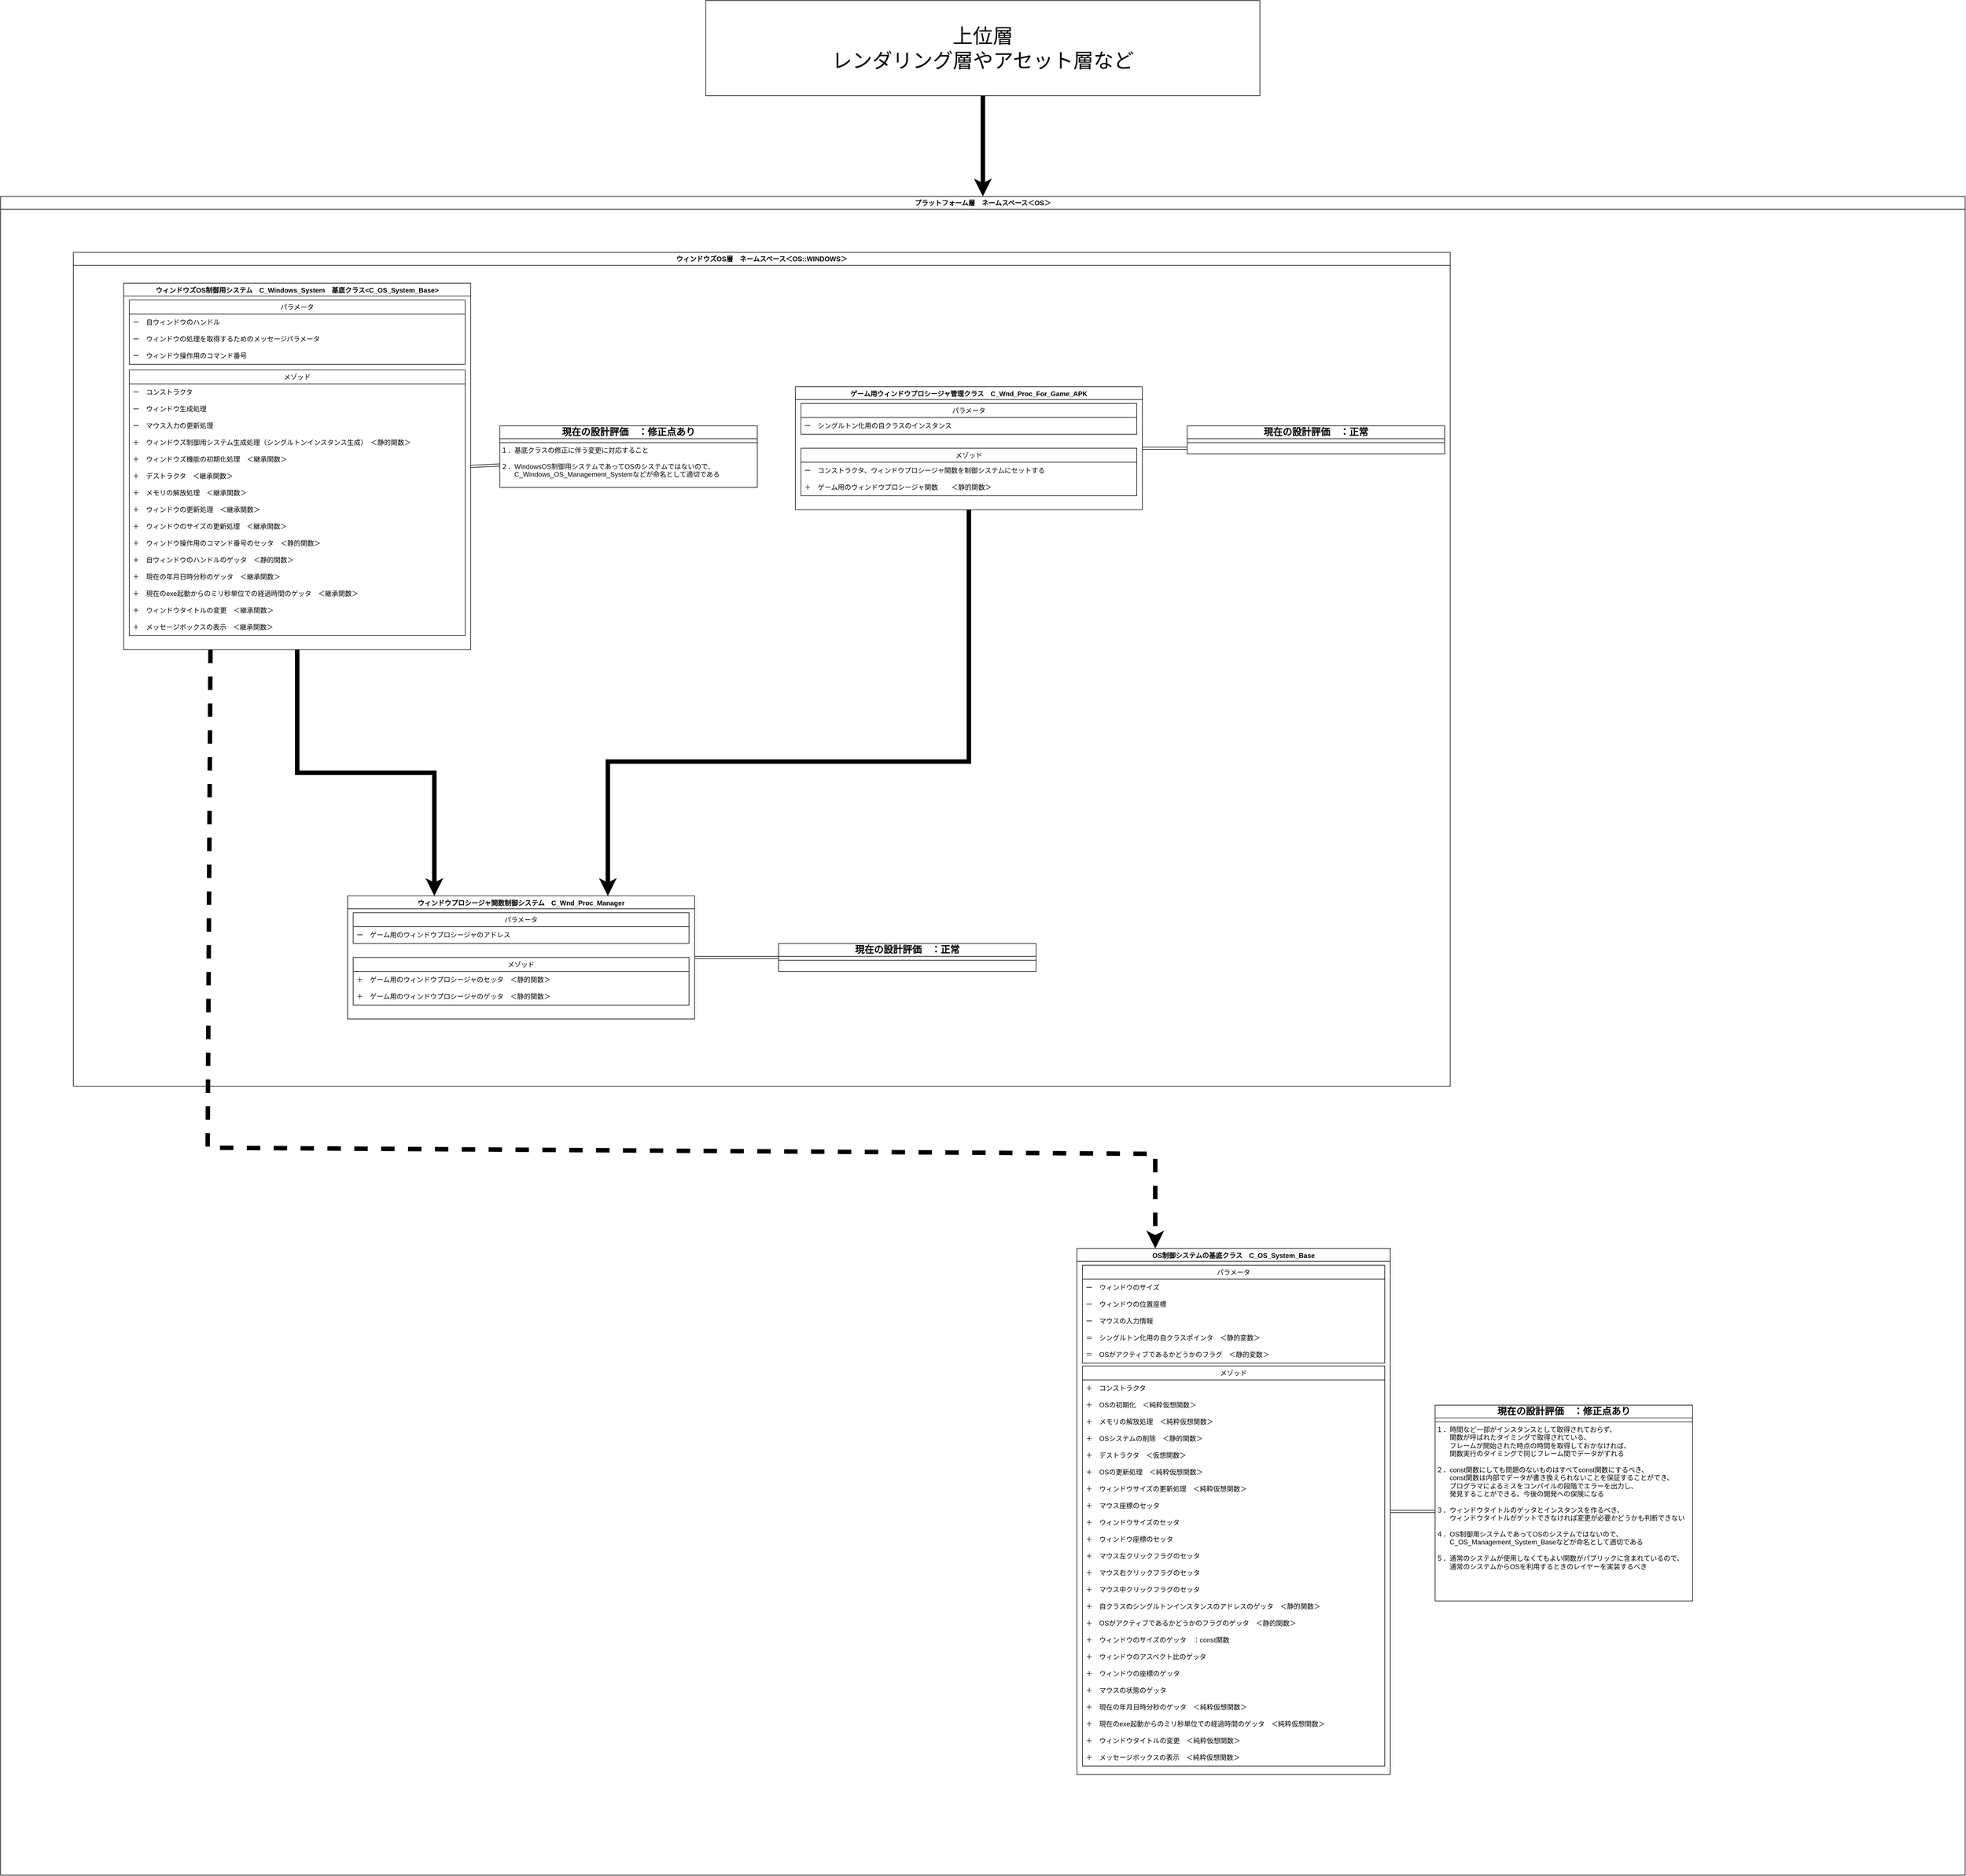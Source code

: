 <mxfile version="24.2.5" type="device" pages="3">
  <diagram name="ver.1.0.0" id="rUNOVL-YZ9ixlKsIOIGU">
    <mxGraphModel dx="3704" dy="3028" grid="1" gridSize="10" guides="1" tooltips="1" connect="1" arrows="1" fold="1" page="1" pageScale="1" pageWidth="827" pageHeight="1169" math="0" shadow="0">
      <root>
        <mxCell id="0" />
        <mxCell id="1" parent="0" />
        <mxCell id="BZFop_Z_mp7bM7QsDtb2-7" value="上位層&lt;br style=&quot;font-size: 36px;&quot;&gt;レンダリング層やアセット層など" style="rounded=0;whiteSpace=wrap;html=1;fontSize=36;" parent="1" vertex="1">
          <mxGeometry x="1290" width="990" height="170" as="geometry" />
        </mxCell>
        <mxCell id="BZFop_Z_mp7bM7QsDtb2-9" value="プラットフォーム層　ネームスペース＜OS＞" style="swimlane;whiteSpace=wrap;html=1;swimlaneFillColor=default;startSize=23;" parent="1" vertex="1">
          <mxGeometry x="30" y="350" width="3510" height="3000" as="geometry" />
        </mxCell>
        <mxCell id="BZFop_Z_mp7bM7QsDtb2-21" value="&lt;p style=&quot;line-height: 100%;&quot;&gt;OS制御システムの基底クラス　C_OS_System_Base&lt;br&gt;&lt;/p&gt;" style="swimlane;whiteSpace=wrap;html=1;swimlaneFillColor=default;" parent="BZFop_Z_mp7bM7QsDtb2-9" vertex="1">
          <mxGeometry x="1923" y="1880" width="560" height="940" as="geometry" />
        </mxCell>
        <mxCell id="BZFop_Z_mp7bM7QsDtb2-22" value="パラメータ" style="swimlane;fontStyle=0;childLayout=stackLayout;horizontal=1;startSize=25;horizontalStack=0;resizeParent=1;resizeParentMax=0;resizeLast=0;collapsible=1;marginBottom=0;whiteSpace=wrap;html=1;" parent="BZFop_Z_mp7bM7QsDtb2-21" vertex="1">
          <mxGeometry x="10" y="30" width="540" height="175" as="geometry" />
        </mxCell>
        <mxCell id="BZFop_Z_mp7bM7QsDtb2-23" value="ー　ウィンドウのサイズ" style="text;strokeColor=none;fillColor=none;align=left;verticalAlign=middle;spacingLeft=4;spacingRight=4;overflow=hidden;points=[[0,0.5],[1,0.5]];portConstraint=eastwest;rotatable=0;whiteSpace=wrap;html=1;" parent="BZFop_Z_mp7bM7QsDtb2-22" vertex="1">
          <mxGeometry y="25" width="540" height="30" as="geometry" />
        </mxCell>
        <mxCell id="BZFop_Z_mp7bM7QsDtb2-26" value="ー　ウィンドウの位置座標" style="text;strokeColor=none;fillColor=none;align=left;verticalAlign=middle;spacingLeft=4;spacingRight=4;overflow=hidden;points=[[0,0.5],[1,0.5]];portConstraint=eastwest;rotatable=0;whiteSpace=wrap;html=1;" parent="BZFop_Z_mp7bM7QsDtb2-22" vertex="1">
          <mxGeometry y="55" width="540" height="30" as="geometry" />
        </mxCell>
        <mxCell id="BZFop_Z_mp7bM7QsDtb2-28" value="ー　マウスの入力情報" style="text;strokeColor=none;fillColor=none;align=left;verticalAlign=middle;spacingLeft=4;spacingRight=4;overflow=hidden;points=[[0,0.5],[1,0.5]];portConstraint=eastwest;rotatable=0;whiteSpace=wrap;html=1;" parent="BZFop_Z_mp7bM7QsDtb2-22" vertex="1">
          <mxGeometry y="85" width="540" height="30" as="geometry" />
        </mxCell>
        <mxCell id="BZFop_Z_mp7bM7QsDtb2-29" value="＝　シングルトン化用の自クラスポインタ　＜静的変数＞" style="text;strokeColor=none;fillColor=none;align=left;verticalAlign=middle;spacingLeft=4;spacingRight=4;overflow=hidden;points=[[0,0.5],[1,0.5]];portConstraint=eastwest;rotatable=0;whiteSpace=wrap;html=1;" parent="BZFop_Z_mp7bM7QsDtb2-22" vertex="1">
          <mxGeometry y="115" width="540" height="30" as="geometry" />
        </mxCell>
        <mxCell id="BZFop_Z_mp7bM7QsDtb2-30" value="＝　OSがアクティブであるかどうかのフラグ　＜静的変数＞" style="text;strokeColor=none;fillColor=none;align=left;verticalAlign=middle;spacingLeft=4;spacingRight=4;overflow=hidden;points=[[0,0.5],[1,0.5]];portConstraint=eastwest;rotatable=0;whiteSpace=wrap;html=1;" parent="BZFop_Z_mp7bM7QsDtb2-22" vertex="1">
          <mxGeometry y="145" width="540" height="30" as="geometry" />
        </mxCell>
        <mxCell id="BZFop_Z_mp7bM7QsDtb2-24" value="メゾッド" style="swimlane;fontStyle=0;childLayout=stackLayout;horizontal=1;startSize=25;horizontalStack=0;resizeParent=1;resizeParentMax=0;resizeLast=0;collapsible=1;marginBottom=0;whiteSpace=wrap;html=1;" parent="BZFop_Z_mp7bM7QsDtb2-21" vertex="1">
          <mxGeometry x="10" y="210" width="540" height="715" as="geometry" />
        </mxCell>
        <mxCell id="BZFop_Z_mp7bM7QsDtb2-25" value="＋　コンストラクタ" style="text;strokeColor=none;fillColor=none;align=left;verticalAlign=middle;spacingLeft=4;spacingRight=4;overflow=hidden;points=[[0,0.5],[1,0.5]];portConstraint=eastwest;rotatable=0;whiteSpace=wrap;html=1;" parent="BZFop_Z_mp7bM7QsDtb2-24" vertex="1">
          <mxGeometry y="25" width="540" height="30" as="geometry" />
        </mxCell>
        <mxCell id="BZFop_Z_mp7bM7QsDtb2-32" value="＋　OSの初期化　＜純粋仮想関数＞" style="text;strokeColor=none;fillColor=none;align=left;verticalAlign=middle;spacingLeft=4;spacingRight=4;overflow=hidden;points=[[0,0.5],[1,0.5]];portConstraint=eastwest;rotatable=0;whiteSpace=wrap;html=1;" parent="BZFop_Z_mp7bM7QsDtb2-24" vertex="1">
          <mxGeometry y="55" width="540" height="30" as="geometry" />
        </mxCell>
        <mxCell id="BZFop_Z_mp7bM7QsDtb2-33" value="＋　メモリの解放処理　＜純粋仮想関数＞" style="text;strokeColor=none;fillColor=none;align=left;verticalAlign=middle;spacingLeft=4;spacingRight=4;overflow=hidden;points=[[0,0.5],[1,0.5]];portConstraint=eastwest;rotatable=0;whiteSpace=wrap;html=1;" parent="BZFop_Z_mp7bM7QsDtb2-24" vertex="1">
          <mxGeometry y="85" width="540" height="30" as="geometry" />
        </mxCell>
        <mxCell id="BZFop_Z_mp7bM7QsDtb2-34" value="＋　OSシステムの削除　＜静的関数＞" style="text;strokeColor=none;fillColor=none;align=left;verticalAlign=middle;spacingLeft=4;spacingRight=4;overflow=hidden;points=[[0,0.5],[1,0.5]];portConstraint=eastwest;rotatable=0;whiteSpace=wrap;html=1;" parent="BZFop_Z_mp7bM7QsDtb2-24" vertex="1">
          <mxGeometry y="115" width="540" height="30" as="geometry" />
        </mxCell>
        <mxCell id="BZFop_Z_mp7bM7QsDtb2-35" value="＋　デストラクタ　＜仮想関数＞" style="text;strokeColor=none;fillColor=none;align=left;verticalAlign=middle;spacingLeft=4;spacingRight=4;overflow=hidden;points=[[0,0.5],[1,0.5]];portConstraint=eastwest;rotatable=0;whiteSpace=wrap;html=1;" parent="BZFop_Z_mp7bM7QsDtb2-24" vertex="1">
          <mxGeometry y="145" width="540" height="30" as="geometry" />
        </mxCell>
        <mxCell id="BZFop_Z_mp7bM7QsDtb2-36" value="＋　OSの更新処理　＜純粋仮想関数＞" style="text;strokeColor=none;fillColor=none;align=left;verticalAlign=middle;spacingLeft=4;spacingRight=4;overflow=hidden;points=[[0,0.5],[1,0.5]];portConstraint=eastwest;rotatable=0;whiteSpace=wrap;html=1;" parent="BZFop_Z_mp7bM7QsDtb2-24" vertex="1">
          <mxGeometry y="175" width="540" height="30" as="geometry" />
        </mxCell>
        <mxCell id="BZFop_Z_mp7bM7QsDtb2-37" value="＋　ウィンドウサイズの更新処理　＜純粋仮想関数＞" style="text;strokeColor=none;fillColor=none;align=left;verticalAlign=middle;spacingLeft=4;spacingRight=4;overflow=hidden;points=[[0,0.5],[1,0.5]];portConstraint=eastwest;rotatable=0;whiteSpace=wrap;html=1;" parent="BZFop_Z_mp7bM7QsDtb2-24" vertex="1">
          <mxGeometry y="205" width="540" height="30" as="geometry" />
        </mxCell>
        <mxCell id="BZFop_Z_mp7bM7QsDtb2-38" value="＋　マウス座標のセッタ" style="text;strokeColor=none;fillColor=none;align=left;verticalAlign=middle;spacingLeft=4;spacingRight=4;overflow=hidden;points=[[0,0.5],[1,0.5]];portConstraint=eastwest;rotatable=0;whiteSpace=wrap;html=1;" parent="BZFop_Z_mp7bM7QsDtb2-24" vertex="1">
          <mxGeometry y="235" width="540" height="30" as="geometry" />
        </mxCell>
        <mxCell id="BZFop_Z_mp7bM7QsDtb2-39" value="＋　ウィンドウサイズのセッタ" style="text;strokeColor=none;fillColor=none;align=left;verticalAlign=middle;spacingLeft=4;spacingRight=4;overflow=hidden;points=[[0,0.5],[1,0.5]];portConstraint=eastwest;rotatable=0;whiteSpace=wrap;html=1;" parent="BZFop_Z_mp7bM7QsDtb2-24" vertex="1">
          <mxGeometry y="265" width="540" height="30" as="geometry" />
        </mxCell>
        <mxCell id="BZFop_Z_mp7bM7QsDtb2-41" value="＋　ウィンドウ座標のセッタ" style="text;strokeColor=none;fillColor=none;align=left;verticalAlign=middle;spacingLeft=4;spacingRight=4;overflow=hidden;points=[[0,0.5],[1,0.5]];portConstraint=eastwest;rotatable=0;whiteSpace=wrap;html=1;" parent="BZFop_Z_mp7bM7QsDtb2-24" vertex="1">
          <mxGeometry y="295" width="540" height="30" as="geometry" />
        </mxCell>
        <mxCell id="BZFop_Z_mp7bM7QsDtb2-42" value="＋　マウス左クリックフラグのセッタ" style="text;strokeColor=none;fillColor=none;align=left;verticalAlign=middle;spacingLeft=4;spacingRight=4;overflow=hidden;points=[[0,0.5],[1,0.5]];portConstraint=eastwest;rotatable=0;whiteSpace=wrap;html=1;" parent="BZFop_Z_mp7bM7QsDtb2-24" vertex="1">
          <mxGeometry y="325" width="540" height="30" as="geometry" />
        </mxCell>
        <mxCell id="BZFop_Z_mp7bM7QsDtb2-43" value="＋　マウス右クリックフラグのセッタ" style="text;strokeColor=none;fillColor=none;align=left;verticalAlign=middle;spacingLeft=4;spacingRight=4;overflow=hidden;points=[[0,0.5],[1,0.5]];portConstraint=eastwest;rotatable=0;whiteSpace=wrap;html=1;" parent="BZFop_Z_mp7bM7QsDtb2-24" vertex="1">
          <mxGeometry y="355" width="540" height="30" as="geometry" />
        </mxCell>
        <mxCell id="BZFop_Z_mp7bM7QsDtb2-44" value="＋　マウス中クリックフラグのセッタ" style="text;strokeColor=none;fillColor=none;align=left;verticalAlign=middle;spacingLeft=4;spacingRight=4;overflow=hidden;points=[[0,0.5],[1,0.5]];portConstraint=eastwest;rotatable=0;whiteSpace=wrap;html=1;" parent="BZFop_Z_mp7bM7QsDtb2-24" vertex="1">
          <mxGeometry y="385" width="540" height="30" as="geometry" />
        </mxCell>
        <mxCell id="BZFop_Z_mp7bM7QsDtb2-45" value="＋　自クラスのシングルトンインスタンスのアドレスのゲッタ　＜静的関数＞" style="text;strokeColor=none;fillColor=none;align=left;verticalAlign=middle;spacingLeft=4;spacingRight=4;overflow=hidden;points=[[0,0.5],[1,0.5]];portConstraint=eastwest;rotatable=0;whiteSpace=wrap;html=1;" parent="BZFop_Z_mp7bM7QsDtb2-24" vertex="1">
          <mxGeometry y="415" width="540" height="30" as="geometry" />
        </mxCell>
        <mxCell id="BZFop_Z_mp7bM7QsDtb2-46" value="＋　OSがアクティブであるかどうかのフラグのゲッタ　＜静的関数＞" style="text;strokeColor=none;fillColor=none;align=left;verticalAlign=middle;spacingLeft=4;spacingRight=4;overflow=hidden;points=[[0,0.5],[1,0.5]];portConstraint=eastwest;rotatable=0;whiteSpace=wrap;html=1;" parent="BZFop_Z_mp7bM7QsDtb2-24" vertex="1">
          <mxGeometry y="445" width="540" height="30" as="geometry" />
        </mxCell>
        <mxCell id="BZFop_Z_mp7bM7QsDtb2-47" value="＋　ウィンドウのサイズのゲッタ　：const関数" style="text;strokeColor=none;fillColor=none;align=left;verticalAlign=middle;spacingLeft=4;spacingRight=4;overflow=hidden;points=[[0,0.5],[1,0.5]];portConstraint=eastwest;rotatable=0;whiteSpace=wrap;html=1;" parent="BZFop_Z_mp7bM7QsDtb2-24" vertex="1">
          <mxGeometry y="475" width="540" height="30" as="geometry" />
        </mxCell>
        <mxCell id="BZFop_Z_mp7bM7QsDtb2-48" value="＋　ウィンドウのアスペクト比のゲッタ" style="text;strokeColor=none;fillColor=none;align=left;verticalAlign=middle;spacingLeft=4;spacingRight=4;overflow=hidden;points=[[0,0.5],[1,0.5]];portConstraint=eastwest;rotatable=0;whiteSpace=wrap;html=1;" parent="BZFop_Z_mp7bM7QsDtb2-24" vertex="1">
          <mxGeometry y="505" width="540" height="30" as="geometry" />
        </mxCell>
        <mxCell id="BZFop_Z_mp7bM7QsDtb2-49" value="＋　ウィンドウの座標のゲッタ" style="text;strokeColor=none;fillColor=none;align=left;verticalAlign=middle;spacingLeft=4;spacingRight=4;overflow=hidden;points=[[0,0.5],[1,0.5]];portConstraint=eastwest;rotatable=0;whiteSpace=wrap;html=1;" parent="BZFop_Z_mp7bM7QsDtb2-24" vertex="1">
          <mxGeometry y="535" width="540" height="30" as="geometry" />
        </mxCell>
        <mxCell id="BZFop_Z_mp7bM7QsDtb2-50" value="＋　マウスの状態のゲッタ" style="text;strokeColor=none;fillColor=none;align=left;verticalAlign=middle;spacingLeft=4;spacingRight=4;overflow=hidden;points=[[0,0.5],[1,0.5]];portConstraint=eastwest;rotatable=0;whiteSpace=wrap;html=1;" parent="BZFop_Z_mp7bM7QsDtb2-24" vertex="1">
          <mxGeometry y="565" width="540" height="30" as="geometry" />
        </mxCell>
        <mxCell id="BZFop_Z_mp7bM7QsDtb2-51" value="＋　現在の年月日時分秒のゲッタ　＜純粋仮想関数＞" style="text;strokeColor=none;fillColor=none;align=left;verticalAlign=middle;spacingLeft=4;spacingRight=4;overflow=hidden;points=[[0,0.5],[1,0.5]];portConstraint=eastwest;rotatable=0;whiteSpace=wrap;html=1;" parent="BZFop_Z_mp7bM7QsDtb2-24" vertex="1">
          <mxGeometry y="595" width="540" height="30" as="geometry" />
        </mxCell>
        <mxCell id="BZFop_Z_mp7bM7QsDtb2-52" value="＋　現在のexe起動からのミリ秒単位での経過時間のゲッタ　＜純粋仮想関数＞" style="text;strokeColor=none;fillColor=none;align=left;verticalAlign=middle;spacingLeft=4;spacingRight=4;overflow=hidden;points=[[0,0.5],[1,0.5]];portConstraint=eastwest;rotatable=0;whiteSpace=wrap;html=1;" parent="BZFop_Z_mp7bM7QsDtb2-24" vertex="1">
          <mxGeometry y="625" width="540" height="30" as="geometry" />
        </mxCell>
        <mxCell id="BZFop_Z_mp7bM7QsDtb2-54" value="＋　ウィンドウタイトルの変更　＜純粋仮想関数＞" style="text;strokeColor=none;fillColor=none;align=left;verticalAlign=middle;spacingLeft=4;spacingRight=4;overflow=hidden;points=[[0,0.5],[1,0.5]];portConstraint=eastwest;rotatable=0;whiteSpace=wrap;html=1;" parent="BZFop_Z_mp7bM7QsDtb2-24" vertex="1">
          <mxGeometry y="655" width="540" height="30" as="geometry" />
        </mxCell>
        <mxCell id="BZFop_Z_mp7bM7QsDtb2-53" value="＋　メッセージボックスの表示　＜純粋仮想関数＞" style="text;strokeColor=none;fillColor=none;align=left;verticalAlign=middle;spacingLeft=4;spacingRight=4;overflow=hidden;points=[[0,0.5],[1,0.5]];portConstraint=eastwest;rotatable=0;whiteSpace=wrap;html=1;" parent="BZFop_Z_mp7bM7QsDtb2-24" vertex="1">
          <mxGeometry y="685" width="540" height="30" as="geometry" />
        </mxCell>
        <mxCell id="BZFop_Z_mp7bM7QsDtb2-55" value="現在の設計評価　：修正点あり" style="swimlane;whiteSpace=wrap;html=1;swimlaneFillColor=default;fontSize=17;" parent="BZFop_Z_mp7bM7QsDtb2-9" vertex="1">
          <mxGeometry x="2563" y="2160" width="460" height="350" as="geometry" />
        </mxCell>
        <mxCell id="BZFop_Z_mp7bM7QsDtb2-62" value="１．時間など一部がインスタンスとして取得されておらず、&lt;br&gt;　　関数が呼ばれたタイミングで取得されている、&lt;br&gt;　　フレームが開始された時点の時間を取得しておかなければ、&lt;br&gt;　　関数実行のタイミングで同じフレーム間でデータがずれる&lt;br&gt;&lt;br&gt;２．const関数にしても問題のないものはすべてconst関数にするべき、&lt;br&gt;　　const関数は内部でデータが書き換えられないことを保証することができ、&lt;br&gt;　　プログラマによるミスをコンパイルの段階でエラーを出力し、&lt;br&gt;　　発見することができる。今後の開発への保険になる&lt;br&gt;&lt;br&gt;３．ウィンドウタイトルのゲッタとインスタンスを作るべき、&lt;br&gt;　　ウィンドウタイトルがゲットできなければ変更が必要かどうかも判断できない&lt;br&gt;&lt;br&gt;４．OS制御用システムであってOSのシステムではないので、&lt;br&gt;　　C_OS_Management_System_Baseなどが命名として適切である&lt;br&gt;&lt;br&gt;５．通常のシステムが使用しなくてもよい関数がパブリックに含まれているので、&lt;br&gt;　　通常のシステムからOSを利用するときのレイヤーを実装するべき" style="rounded=0;whiteSpace=wrap;html=1;align=left;verticalAlign=top;" parent="BZFop_Z_mp7bM7QsDtb2-55" vertex="1">
          <mxGeometry y="30" width="460" height="320" as="geometry" />
        </mxCell>
        <mxCell id="BZFop_Z_mp7bM7QsDtb2-63" value="" style="shape=link;html=1;rounded=0;entryX=0;entryY=0.5;entryDx=0;entryDy=0;exitX=1;exitY=0.5;exitDx=0;exitDy=0;" parent="BZFop_Z_mp7bM7QsDtb2-9" source="BZFop_Z_mp7bM7QsDtb2-21" target="BZFop_Z_mp7bM7QsDtb2-62" edge="1">
          <mxGeometry width="100" relative="1" as="geometry">
            <mxPoint x="2508" y="2280" as="sourcePoint" />
            <mxPoint x="2608" y="2280" as="targetPoint" />
          </mxGeometry>
        </mxCell>
        <mxCell id="BZFop_Z_mp7bM7QsDtb2-65" value="ウィンドウズOS層　ネームスペース＜OS::WINDOWS＞" style="swimlane;whiteSpace=wrap;html=1;" parent="BZFop_Z_mp7bM7QsDtb2-9" vertex="1">
          <mxGeometry x="130" y="100" width="2460" height="1490" as="geometry" />
        </mxCell>
        <mxCell id="BZFop_Z_mp7bM7QsDtb2-66" value="&lt;p style=&quot;line-height: 100%;&quot;&gt;ウィンドウズOS制御用システム　C_Windows_System　基底クラス&amp;lt;C_OS_System_Base&amp;gt;&lt;/p&gt;" style="swimlane;whiteSpace=wrap;html=1;swimlaneFillColor=default;" parent="BZFop_Z_mp7bM7QsDtb2-65" vertex="1">
          <mxGeometry x="90" y="55" width="620" height="655" as="geometry" />
        </mxCell>
        <mxCell id="BZFop_Z_mp7bM7QsDtb2-67" value="パラメータ" style="swimlane;fontStyle=0;childLayout=stackLayout;horizontal=1;startSize=25;horizontalStack=0;resizeParent=1;resizeParentMax=0;resizeLast=0;collapsible=1;marginBottom=0;whiteSpace=wrap;html=1;" parent="BZFop_Z_mp7bM7QsDtb2-66" vertex="1">
          <mxGeometry x="10" y="30" width="600" height="115" as="geometry" />
        </mxCell>
        <mxCell id="BZFop_Z_mp7bM7QsDtb2-68" value="ー　自ウィンドウのハンドル" style="text;strokeColor=none;fillColor=none;align=left;verticalAlign=middle;spacingLeft=4;spacingRight=4;overflow=hidden;points=[[0,0.5],[1,0.5]];portConstraint=eastwest;rotatable=0;whiteSpace=wrap;html=1;" parent="BZFop_Z_mp7bM7QsDtb2-67" vertex="1">
          <mxGeometry y="25" width="600" height="30" as="geometry" />
        </mxCell>
        <mxCell id="BZFop_Z_mp7bM7QsDtb2-73" value="ー　ウィンドウの処理を取得するためのメッセージパラメータ" style="text;strokeColor=none;fillColor=none;align=left;verticalAlign=middle;spacingLeft=4;spacingRight=4;overflow=hidden;points=[[0,0.5],[1,0.5]];portConstraint=eastwest;rotatable=0;whiteSpace=wrap;html=1;" parent="BZFop_Z_mp7bM7QsDtb2-67" vertex="1">
          <mxGeometry y="55" width="600" height="30" as="geometry" />
        </mxCell>
        <mxCell id="BZFop_Z_mp7bM7QsDtb2-74" value="ー　ウィンドウ操作用のコマンド番号" style="text;strokeColor=none;fillColor=none;align=left;verticalAlign=middle;spacingLeft=4;spacingRight=4;overflow=hidden;points=[[0,0.5],[1,0.5]];portConstraint=eastwest;rotatable=0;whiteSpace=wrap;html=1;" parent="BZFop_Z_mp7bM7QsDtb2-67" vertex="1">
          <mxGeometry y="85" width="600" height="30" as="geometry" />
        </mxCell>
        <mxCell id="BZFop_Z_mp7bM7QsDtb2-69" value="メゾッド" style="swimlane;fontStyle=0;childLayout=stackLayout;horizontal=1;startSize=25;horizontalStack=0;resizeParent=1;resizeParentMax=0;resizeLast=0;collapsible=1;marginBottom=0;whiteSpace=wrap;html=1;" parent="BZFop_Z_mp7bM7QsDtb2-66" vertex="1">
          <mxGeometry x="10" y="155" width="600" height="475" as="geometry" />
        </mxCell>
        <mxCell id="BZFop_Z_mp7bM7QsDtb2-70" value="ー　コンストラクタ" style="text;strokeColor=none;fillColor=none;align=left;verticalAlign=middle;spacingLeft=4;spacingRight=4;overflow=hidden;points=[[0,0.5],[1,0.5]];portConstraint=eastwest;rotatable=0;whiteSpace=wrap;html=1;" parent="BZFop_Z_mp7bM7QsDtb2-69" vertex="1">
          <mxGeometry y="25" width="600" height="30" as="geometry" />
        </mxCell>
        <mxCell id="BZFop_Z_mp7bM7QsDtb2-75" value="ー　ウィンドウ生成処理" style="text;strokeColor=none;fillColor=none;align=left;verticalAlign=middle;spacingLeft=4;spacingRight=4;overflow=hidden;points=[[0,0.5],[1,0.5]];portConstraint=eastwest;rotatable=0;whiteSpace=wrap;html=1;" parent="BZFop_Z_mp7bM7QsDtb2-69" vertex="1">
          <mxGeometry y="55" width="600" height="30" as="geometry" />
        </mxCell>
        <mxCell id="BZFop_Z_mp7bM7QsDtb2-76" value="ー　マウス入力の更新処理" style="text;strokeColor=none;fillColor=none;align=left;verticalAlign=middle;spacingLeft=4;spacingRight=4;overflow=hidden;points=[[0,0.5],[1,0.5]];portConstraint=eastwest;rotatable=0;whiteSpace=wrap;html=1;" parent="BZFop_Z_mp7bM7QsDtb2-69" vertex="1">
          <mxGeometry y="85" width="600" height="30" as="geometry" />
        </mxCell>
        <mxCell id="BZFop_Z_mp7bM7QsDtb2-77" value="＋　ウィンドウズ制御用システム生成処理（シングルトンインスタンス生成）　＜静的関数＞" style="text;strokeColor=none;fillColor=none;align=left;verticalAlign=middle;spacingLeft=4;spacingRight=4;overflow=hidden;points=[[0,0.5],[1,0.5]];portConstraint=eastwest;rotatable=0;whiteSpace=wrap;html=1;" parent="BZFop_Z_mp7bM7QsDtb2-69" vertex="1">
          <mxGeometry y="115" width="600" height="30" as="geometry" />
        </mxCell>
        <mxCell id="BZFop_Z_mp7bM7QsDtb2-79" value="＋　ウィンドウズ機能の初期化処理　＜継承関数＞" style="text;strokeColor=none;fillColor=none;align=left;verticalAlign=middle;spacingLeft=4;spacingRight=4;overflow=hidden;points=[[0,0.5],[1,0.5]];portConstraint=eastwest;rotatable=0;whiteSpace=wrap;html=1;" parent="BZFop_Z_mp7bM7QsDtb2-69" vertex="1">
          <mxGeometry y="145" width="600" height="30" as="geometry" />
        </mxCell>
        <mxCell id="BZFop_Z_mp7bM7QsDtb2-78" value="＋　デストラクタ　＜継承関数＞" style="text;strokeColor=none;fillColor=none;align=left;verticalAlign=middle;spacingLeft=4;spacingRight=4;overflow=hidden;points=[[0,0.5],[1,0.5]];portConstraint=eastwest;rotatable=0;whiteSpace=wrap;html=1;" parent="BZFop_Z_mp7bM7QsDtb2-69" vertex="1">
          <mxGeometry y="175" width="600" height="30" as="geometry" />
        </mxCell>
        <mxCell id="BZFop_Z_mp7bM7QsDtb2-80" value="＋　メモリの解放処理　＜継承関数＞" style="text;strokeColor=none;fillColor=none;align=left;verticalAlign=middle;spacingLeft=4;spacingRight=4;overflow=hidden;points=[[0,0.5],[1,0.5]];portConstraint=eastwest;rotatable=0;whiteSpace=wrap;html=1;" parent="BZFop_Z_mp7bM7QsDtb2-69" vertex="1">
          <mxGeometry y="205" width="600" height="30" as="geometry" />
        </mxCell>
        <mxCell id="BZFop_Z_mp7bM7QsDtb2-81" value="＋　ウィンドウの更新処理　＜継承関数＞" style="text;strokeColor=none;fillColor=none;align=left;verticalAlign=middle;spacingLeft=4;spacingRight=4;overflow=hidden;points=[[0,0.5],[1,0.5]];portConstraint=eastwest;rotatable=0;whiteSpace=wrap;html=1;" parent="BZFop_Z_mp7bM7QsDtb2-69" vertex="1">
          <mxGeometry y="235" width="600" height="30" as="geometry" />
        </mxCell>
        <mxCell id="BZFop_Z_mp7bM7QsDtb2-82" value="＋　ウィンドウのサイズの更新処理　＜継承関数＞" style="text;strokeColor=none;fillColor=none;align=left;verticalAlign=middle;spacingLeft=4;spacingRight=4;overflow=hidden;points=[[0,0.5],[1,0.5]];portConstraint=eastwest;rotatable=0;whiteSpace=wrap;html=1;" parent="BZFop_Z_mp7bM7QsDtb2-69" vertex="1">
          <mxGeometry y="265" width="600" height="30" as="geometry" />
        </mxCell>
        <mxCell id="BZFop_Z_mp7bM7QsDtb2-83" value="＋　ウィンドウ操作用のコマンド番号のセッタ　＜静的関数＞" style="text;strokeColor=none;fillColor=none;align=left;verticalAlign=middle;spacingLeft=4;spacingRight=4;overflow=hidden;points=[[0,0.5],[1,0.5]];portConstraint=eastwest;rotatable=0;whiteSpace=wrap;html=1;" parent="BZFop_Z_mp7bM7QsDtb2-69" vertex="1">
          <mxGeometry y="295" width="600" height="30" as="geometry" />
        </mxCell>
        <mxCell id="BZFop_Z_mp7bM7QsDtb2-85" value="＋　自ウィンドウのハンドルのゲッタ　＜静的関数＞" style="text;strokeColor=none;fillColor=none;align=left;verticalAlign=middle;spacingLeft=4;spacingRight=4;overflow=hidden;points=[[0,0.5],[1,0.5]];portConstraint=eastwest;rotatable=0;whiteSpace=wrap;html=1;" parent="BZFop_Z_mp7bM7QsDtb2-69" vertex="1">
          <mxGeometry y="325" width="600" height="30" as="geometry" />
        </mxCell>
        <mxCell id="BZFop_Z_mp7bM7QsDtb2-87" value="＋　現在の年月日時分秒のゲッタ　＜継承関数＞" style="text;strokeColor=none;fillColor=none;align=left;verticalAlign=middle;spacingLeft=4;spacingRight=4;overflow=hidden;points=[[0,0.5],[1,0.5]];portConstraint=eastwest;rotatable=0;whiteSpace=wrap;html=1;" parent="BZFop_Z_mp7bM7QsDtb2-69" vertex="1">
          <mxGeometry y="355" width="600" height="30" as="geometry" />
        </mxCell>
        <mxCell id="BZFop_Z_mp7bM7QsDtb2-88" value="＋　現在のexe起動からのミリ秒単位での経過時間のゲッタ　＜継承関数＞" style="text;strokeColor=none;fillColor=none;align=left;verticalAlign=middle;spacingLeft=4;spacingRight=4;overflow=hidden;points=[[0,0.5],[1,0.5]];portConstraint=eastwest;rotatable=0;whiteSpace=wrap;html=1;" parent="BZFop_Z_mp7bM7QsDtb2-69" vertex="1">
          <mxGeometry y="385" width="600" height="30" as="geometry" />
        </mxCell>
        <mxCell id="BZFop_Z_mp7bM7QsDtb2-90" value="＋　ウィンドウタイトルの変更　＜継承関数＞" style="text;strokeColor=none;fillColor=none;align=left;verticalAlign=middle;spacingLeft=4;spacingRight=4;overflow=hidden;points=[[0,0.5],[1,0.5]];portConstraint=eastwest;rotatable=0;whiteSpace=wrap;html=1;" parent="BZFop_Z_mp7bM7QsDtb2-69" vertex="1">
          <mxGeometry y="415" width="600" height="30" as="geometry" />
        </mxCell>
        <mxCell id="BZFop_Z_mp7bM7QsDtb2-89" value="＋　メッセージボックスの表示　＜継承関数＞" style="text;strokeColor=none;fillColor=none;align=left;verticalAlign=middle;spacingLeft=4;spacingRight=4;overflow=hidden;points=[[0,0.5],[1,0.5]];portConstraint=eastwest;rotatable=0;whiteSpace=wrap;html=1;" parent="BZFop_Z_mp7bM7QsDtb2-69" vertex="1">
          <mxGeometry y="445" width="600" height="30" as="geometry" />
        </mxCell>
        <mxCell id="BZFop_Z_mp7bM7QsDtb2-112" value="&lt;p style=&quot;line-height: 100%;&quot;&gt;ウィンドウプロシージャ関数制御システム　C_Wnd_Proc_Manager&lt;/p&gt;" style="swimlane;whiteSpace=wrap;html=1;swimlaneFillColor=default;" parent="BZFop_Z_mp7bM7QsDtb2-65" vertex="1">
          <mxGeometry x="490" y="1150" width="620" height="220" as="geometry" />
        </mxCell>
        <mxCell id="BZFop_Z_mp7bM7QsDtb2-113" value="パラメータ" style="swimlane;fontStyle=0;childLayout=stackLayout;horizontal=1;startSize=25;horizontalStack=0;resizeParent=1;resizeParentMax=0;resizeLast=0;collapsible=1;marginBottom=0;whiteSpace=wrap;html=1;" parent="BZFop_Z_mp7bM7QsDtb2-112" vertex="1">
          <mxGeometry x="10" y="30" width="600" height="55" as="geometry" />
        </mxCell>
        <mxCell id="BZFop_Z_mp7bM7QsDtb2-114" value="ー　ゲーム用のウィンドウプロシージャのアドレス" style="text;strokeColor=none;fillColor=none;align=left;verticalAlign=middle;spacingLeft=4;spacingRight=4;overflow=hidden;points=[[0,0.5],[1,0.5]];portConstraint=eastwest;rotatable=0;whiteSpace=wrap;html=1;" parent="BZFop_Z_mp7bM7QsDtb2-113" vertex="1">
          <mxGeometry y="25" width="600" height="30" as="geometry" />
        </mxCell>
        <mxCell id="BZFop_Z_mp7bM7QsDtb2-117" value="メゾッド" style="swimlane;fontStyle=0;childLayout=stackLayout;horizontal=1;startSize=25;horizontalStack=0;resizeParent=1;resizeParentMax=0;resizeLast=0;collapsible=1;marginBottom=0;whiteSpace=wrap;html=1;" parent="BZFop_Z_mp7bM7QsDtb2-112" vertex="1">
          <mxGeometry x="10" y="110" width="600" height="85" as="geometry" />
        </mxCell>
        <mxCell id="BZFop_Z_mp7bM7QsDtb2-118" value="＋　ゲーム用のウィンドウプロシージャのセッタ　＜静的関数＞" style="text;strokeColor=none;fillColor=none;align=left;verticalAlign=middle;spacingLeft=4;spacingRight=4;overflow=hidden;points=[[0,0.5],[1,0.5]];portConstraint=eastwest;rotatable=0;whiteSpace=wrap;html=1;" parent="BZFop_Z_mp7bM7QsDtb2-117" vertex="1">
          <mxGeometry y="25" width="600" height="30" as="geometry" />
        </mxCell>
        <mxCell id="BZFop_Z_mp7bM7QsDtb2-119" value="＋　ゲーム用のウィンドウプロシージャのゲッタ　＜静的関数＞" style="text;strokeColor=none;fillColor=none;align=left;verticalAlign=middle;spacingLeft=4;spacingRight=4;overflow=hidden;points=[[0,0.5],[1,0.5]];portConstraint=eastwest;rotatable=0;whiteSpace=wrap;html=1;" parent="BZFop_Z_mp7bM7QsDtb2-117" vertex="1">
          <mxGeometry y="55" width="600" height="30" as="geometry" />
        </mxCell>
        <mxCell id="BZFop_Z_mp7bM7QsDtb2-133" value="" style="endArrow=classic;html=1;rounded=0;exitX=0.5;exitY=1;exitDx=0;exitDy=0;entryX=0.25;entryY=0;entryDx=0;entryDy=0;strokeWidth=8;" parent="BZFop_Z_mp7bM7QsDtb2-65" source="BZFop_Z_mp7bM7QsDtb2-66" target="BZFop_Z_mp7bM7QsDtb2-112" edge="1">
          <mxGeometry width="50" height="50" relative="1" as="geometry">
            <mxPoint x="550" y="930" as="sourcePoint" />
            <mxPoint x="600" y="880" as="targetPoint" />
            <Array as="points">
              <mxPoint x="400" y="930" />
              <mxPoint x="645" y="930" />
            </Array>
          </mxGeometry>
        </mxCell>
        <mxCell id="0NV3zA2O5QVEWmTr_D8a-1" value="&lt;p style=&quot;line-height: 100%;&quot;&gt;ゲーム用ウィンドウプロシージャ管理クラス　C_Wnd_Proc_For_Game_APK&lt;/p&gt;" style="swimlane;whiteSpace=wrap;html=1;swimlaneFillColor=default;" parent="BZFop_Z_mp7bM7QsDtb2-65" vertex="1">
          <mxGeometry x="1290" y="240" width="620" height="220" as="geometry" />
        </mxCell>
        <mxCell id="0NV3zA2O5QVEWmTr_D8a-2" value="パラメータ" style="swimlane;fontStyle=0;childLayout=stackLayout;horizontal=1;startSize=25;horizontalStack=0;resizeParent=1;resizeParentMax=0;resizeLast=0;collapsible=1;marginBottom=0;whiteSpace=wrap;html=1;" parent="0NV3zA2O5QVEWmTr_D8a-1" vertex="1">
          <mxGeometry x="10" y="30" width="600" height="55" as="geometry" />
        </mxCell>
        <mxCell id="0NV3zA2O5QVEWmTr_D8a-3" value="ー　シングルトン化用の自クラスのインスタンス" style="text;strokeColor=none;fillColor=none;align=left;verticalAlign=middle;spacingLeft=4;spacingRight=4;overflow=hidden;points=[[0,0.5],[1,0.5]];portConstraint=eastwest;rotatable=0;whiteSpace=wrap;html=1;" parent="0NV3zA2O5QVEWmTr_D8a-2" vertex="1">
          <mxGeometry y="25" width="600" height="30" as="geometry" />
        </mxCell>
        <mxCell id="0NV3zA2O5QVEWmTr_D8a-4" value="メゾッド" style="swimlane;fontStyle=0;childLayout=stackLayout;horizontal=1;startSize=25;horizontalStack=0;resizeParent=1;resizeParentMax=0;resizeLast=0;collapsible=1;marginBottom=0;whiteSpace=wrap;html=1;" parent="0NV3zA2O5QVEWmTr_D8a-1" vertex="1">
          <mxGeometry x="10" y="110" width="600" height="85" as="geometry" />
        </mxCell>
        <mxCell id="0NV3zA2O5QVEWmTr_D8a-5" value="ー　コンストラクタ、ウィンドウプロシージャ関数を制御システムにセットする" style="text;strokeColor=none;fillColor=none;align=left;verticalAlign=middle;spacingLeft=4;spacingRight=4;overflow=hidden;points=[[0,0.5],[1,0.5]];portConstraint=eastwest;rotatable=0;whiteSpace=wrap;html=1;" parent="0NV3zA2O5QVEWmTr_D8a-4" vertex="1">
          <mxGeometry y="25" width="600" height="30" as="geometry" />
        </mxCell>
        <mxCell id="0NV3zA2O5QVEWmTr_D8a-6" value="＋　ゲーム用のウィンドウプロシージャ関数　　＜静的関数＞" style="text;strokeColor=none;fillColor=none;align=left;verticalAlign=middle;spacingLeft=4;spacingRight=4;overflow=hidden;points=[[0,0.5],[1,0.5]];portConstraint=eastwest;rotatable=0;whiteSpace=wrap;html=1;" parent="0NV3zA2O5QVEWmTr_D8a-4" vertex="1">
          <mxGeometry y="55" width="600" height="30" as="geometry" />
        </mxCell>
        <mxCell id="0NV3zA2O5QVEWmTr_D8a-8" value="現在の設計評価　：正常" style="swimlane;whiteSpace=wrap;html=1;swimlaneFillColor=default;fontSize=17;" parent="BZFop_Z_mp7bM7QsDtb2-65" vertex="1">
          <mxGeometry x="1990" y="310" width="460" height="50" as="geometry" />
        </mxCell>
        <mxCell id="0NV3zA2O5QVEWmTr_D8a-9" value="" style="rounded=0;whiteSpace=wrap;html=1;align=left;verticalAlign=top;" parent="0NV3zA2O5QVEWmTr_D8a-8" vertex="1">
          <mxGeometry y="30" width="460" height="20" as="geometry" />
        </mxCell>
        <mxCell id="0NV3zA2O5QVEWmTr_D8a-10" value="" style="shape=link;html=1;rounded=0;entryX=0;entryY=0.5;entryDx=0;entryDy=0;exitX=1;exitY=0.5;exitDx=0;exitDy=0;" parent="BZFop_Z_mp7bM7QsDtb2-65" source="0NV3zA2O5QVEWmTr_D8a-1" target="0NV3zA2O5QVEWmTr_D8a-9" edge="1">
          <mxGeometry width="100" relative="1" as="geometry">
            <mxPoint x="1690" y="330" as="sourcePoint" />
            <mxPoint x="1665" y="280" as="targetPoint" />
          </mxGeometry>
        </mxCell>
        <mxCell id="0NV3zA2O5QVEWmTr_D8a-11" value="現在の設計評価　：正常" style="swimlane;whiteSpace=wrap;html=1;swimlaneFillColor=default;fontSize=17;" parent="BZFop_Z_mp7bM7QsDtb2-65" vertex="1">
          <mxGeometry x="1260" y="1235" width="460" height="50" as="geometry" />
        </mxCell>
        <mxCell id="0NV3zA2O5QVEWmTr_D8a-12" value="" style="rounded=0;whiteSpace=wrap;html=1;align=left;verticalAlign=top;" parent="0NV3zA2O5QVEWmTr_D8a-11" vertex="1">
          <mxGeometry y="30" width="460" height="20" as="geometry" />
        </mxCell>
        <mxCell id="0NV3zA2O5QVEWmTr_D8a-13" value="" style="shape=link;html=1;rounded=0;entryX=0;entryY=0.5;entryDx=0;entryDy=0;exitX=1;exitY=0.5;exitDx=0;exitDy=0;" parent="BZFop_Z_mp7bM7QsDtb2-65" source="BZFop_Z_mp7bM7QsDtb2-112" target="0NV3zA2O5QVEWmTr_D8a-11" edge="1">
          <mxGeometry width="100" relative="1" as="geometry">
            <mxPoint x="1160" y="1259.17" as="sourcePoint" />
            <mxPoint x="1240" y="1259.17" as="targetPoint" />
          </mxGeometry>
        </mxCell>
        <mxCell id="0NV3zA2O5QVEWmTr_D8a-16" value="現在の設計評価　：修正点あり" style="swimlane;whiteSpace=wrap;html=1;swimlaneFillColor=default;fontSize=17;" parent="BZFop_Z_mp7bM7QsDtb2-65" vertex="1">
          <mxGeometry x="762" y="310" width="460" height="108" as="geometry" />
        </mxCell>
        <mxCell id="0NV3zA2O5QVEWmTr_D8a-17" value="１．基底クラスの修正に伴う変更に対応すること&lt;br&gt;&lt;br&gt;２．WindowsOS制御用システムであってOSのシステムではないので、&lt;br&gt;　　C_Windows_OS_Management_Systemなどが命名として適切である" style="rounded=0;whiteSpace=wrap;html=1;align=left;verticalAlign=top;" parent="0NV3zA2O5QVEWmTr_D8a-16" vertex="1">
          <mxGeometry y="30" width="460" height="80" as="geometry" />
        </mxCell>
        <mxCell id="0NV3zA2O5QVEWmTr_D8a-18" value="" style="shape=link;html=1;rounded=0;entryX=0;entryY=0.5;entryDx=0;entryDy=0;exitX=1;exitY=0.5;exitDx=0;exitDy=0;" parent="BZFop_Z_mp7bM7QsDtb2-65" source="BZFop_Z_mp7bM7QsDtb2-66" target="0NV3zA2O5QVEWmTr_D8a-17" edge="1">
          <mxGeometry width="100" relative="1" as="geometry">
            <mxPoint x="720" y="397.5" as="sourcePoint" />
            <mxPoint x="845" y="327.5" as="targetPoint" />
          </mxGeometry>
        </mxCell>
        <mxCell id="VKdcbfYlDmGNj-VxLh3F-1" value="" style="endArrow=classic;html=1;rounded=0;exitX=0.5;exitY=1;exitDx=0;exitDy=0;entryX=0.75;entryY=0;entryDx=0;entryDy=0;strokeWidth=8;" parent="BZFop_Z_mp7bM7QsDtb2-65" source="0NV3zA2O5QVEWmTr_D8a-1" target="BZFop_Z_mp7bM7QsDtb2-112" edge="1">
          <mxGeometry width="50" height="50" relative="1" as="geometry">
            <mxPoint x="1550" y="760" as="sourcePoint" />
            <mxPoint x="1795" y="1200" as="targetPoint" />
            <Array as="points">
              <mxPoint x="1600" y="910" />
              <mxPoint x="955" y="910" />
            </Array>
          </mxGeometry>
        </mxCell>
        <mxCell id="BZFop_Z_mp7bM7QsDtb2-72" value="" style="endArrow=classic;dashed=1;html=1;strokeWidth=8;rounded=0;entryX=0.25;entryY=0;entryDx=0;entryDy=0;startArrow=none;startFill=0;endFill=1;exitX=0.25;exitY=1;exitDx=0;exitDy=0;" parent="BZFop_Z_mp7bM7QsDtb2-9" source="BZFop_Z_mp7bM7QsDtb2-66" target="BZFop_Z_mp7bM7QsDtb2-21" edge="1">
          <mxGeometry width="50" height="50" relative="1" as="geometry">
            <mxPoint x="1403" y="-90" as="sourcePoint" />
            <mxPoint x="2103" y="-70" as="targetPoint" />
            <Array as="points">
              <mxPoint x="370" y="1700" />
              <mxPoint x="2063" y="1711" />
            </Array>
          </mxGeometry>
        </mxCell>
        <mxCell id="VKdcbfYlDmGNj-VxLh3F-2" value="" style="endArrow=classic;html=1;rounded=0;exitX=0.5;exitY=1;exitDx=0;exitDy=0;entryX=0.5;entryY=0;entryDx=0;entryDy=0;strokeWidth=8;" parent="1" source="BZFop_Z_mp7bM7QsDtb2-7" target="BZFop_Z_mp7bM7QsDtb2-9" edge="1">
          <mxGeometry width="50" height="50" relative="1" as="geometry">
            <mxPoint x="2545" y="50" as="sourcePoint" />
            <mxPoint x="1900" y="740" as="targetPoint" />
            <Array as="points" />
          </mxGeometry>
        </mxCell>
      </root>
    </mxGraphModel>
  </diagram>
  <diagram id="UAC1pPKLjXaomb1J3CXk" name="ver.2.0.0">
    <mxGraphModel dx="6173" dy="5047" grid="1" gridSize="10" guides="1" tooltips="1" connect="1" arrows="1" fold="1" page="1" pageScale="1" pageWidth="827" pageHeight="1169" math="0" shadow="0">
      <root>
        <mxCell id="0" />
        <mxCell id="1" parent="0" />
        <mxCell id="AN_IjQ9SjAtzLRTBZs15-6" value="上位層&lt;br style=&quot;font-size: 36px;&quot;&gt;レンダリング層やアセット層など" style="rounded=0;whiteSpace=wrap;html=1;fontSize=36;" parent="1" vertex="1">
          <mxGeometry x="1565" y="30" width="990" height="170" as="geometry" />
        </mxCell>
        <mxCell id="AN_IjQ9SjAtzLRTBZs15-7" value="プラットフォーム層　ネームスペース＜OS＞" style="swimlane;whiteSpace=wrap;html=1;swimlaneFillColor=default;" parent="1" vertex="1">
          <mxGeometry x="160" y="340" width="3800" height="3870" as="geometry" />
        </mxCell>
        <mxCell id="4wO1hoSlMN6wJ2fs9qXw-6" value="&lt;p style=&quot;line-height: 100%;&quot;&gt;OS制御用システムの基底クラス　ネームスペース＜OS::BASE＞&lt;/p&gt;" style="swimlane;whiteSpace=wrap;html=1;swimlaneFillColor=default;" parent="AN_IjQ9SjAtzLRTBZs15-7" vertex="1">
          <mxGeometry x="2400" y="2570" width="1300" height="1270" as="geometry" />
        </mxCell>
        <mxCell id="AN_IjQ9SjAtzLRTBZs15-8" value="&lt;p style=&quot;line-height: 100%;&quot;&gt;OS制御システムの基底クラス　C_OS_Management_System_Base&lt;br&gt;&lt;/p&gt;" style="swimlane;whiteSpace=wrap;html=1;swimlaneFillColor=default;" parent="AN_IjQ9SjAtzLRTBZs15-7" vertex="1">
          <mxGeometry x="2461" y="2640" width="560" height="1160" as="geometry" />
        </mxCell>
        <mxCell id="AN_IjQ9SjAtzLRTBZs15-9" value="パラメータ" style="swimlane;fontStyle=0;childLayout=stackLayout;horizontal=1;startSize=25;horizontalStack=0;resizeParent=1;resizeParentMax=0;resizeLast=0;collapsible=1;marginBottom=0;whiteSpace=wrap;html=1;" parent="AN_IjQ9SjAtzLRTBZs15-8" vertex="1">
          <mxGeometry x="10" y="30" width="540" height="265" as="geometry" />
        </mxCell>
        <mxCell id="AN_IjQ9SjAtzLRTBZs15-10" value="ー　ウィンドウのサイズ" style="text;strokeColor=none;fillColor=none;align=left;verticalAlign=middle;spacingLeft=4;spacingRight=4;overflow=hidden;points=[[0,0.5],[1,0.5]];portConstraint=eastwest;rotatable=0;whiteSpace=wrap;html=1;" parent="AN_IjQ9SjAtzLRTBZs15-9" vertex="1">
          <mxGeometry y="25" width="540" height="30" as="geometry" />
        </mxCell>
        <mxCell id="AN_IjQ9SjAtzLRTBZs15-11" value="ー　ウィンドウの位置座標" style="text;strokeColor=none;fillColor=none;align=left;verticalAlign=middle;spacingLeft=4;spacingRight=4;overflow=hidden;points=[[0,0.5],[1,0.5]];portConstraint=eastwest;rotatable=0;whiteSpace=wrap;html=1;" parent="AN_IjQ9SjAtzLRTBZs15-9" vertex="1">
          <mxGeometry y="55" width="540" height="30" as="geometry" />
        </mxCell>
        <mxCell id="AN_IjQ9SjAtzLRTBZs15-12" value="ー　マウスの入力情報" style="text;strokeColor=none;fillColor=none;align=left;verticalAlign=middle;spacingLeft=4;spacingRight=4;overflow=hidden;points=[[0,0.5],[1,0.5]];portConstraint=eastwest;rotatable=0;whiteSpace=wrap;html=1;" parent="AN_IjQ9SjAtzLRTBZs15-9" vertex="1">
          <mxGeometry y="85" width="540" height="30" as="geometry" />
        </mxCell>
        <mxCell id="5RXkAcUY_dp5dEoDGxU0-1" value="ー　ウィンドウタイトル" style="text;strokeColor=none;fillColor=none;align=left;verticalAlign=middle;spacingLeft=4;spacingRight=4;overflow=hidden;points=[[0,0.5],[1,0.5]];portConstraint=eastwest;rotatable=0;whiteSpace=wrap;html=1;" parent="AN_IjQ9SjAtzLRTBZs15-9" vertex="1">
          <mxGeometry y="115" width="540" height="30" as="geometry" />
        </mxCell>
        <mxCell id="4lsep5q1GfsTIuzuscHI-10" value="ー　現在の年月日時分秒" style="text;strokeColor=none;fillColor=none;align=left;verticalAlign=middle;spacingLeft=4;spacingRight=4;overflow=hidden;points=[[0,0.5],[1,0.5]];portConstraint=eastwest;rotatable=0;whiteSpace=wrap;html=1;" parent="AN_IjQ9SjAtzLRTBZs15-9" vertex="1">
          <mxGeometry y="145" width="540" height="30" as="geometry" />
        </mxCell>
        <mxCell id="4lsep5q1GfsTIuzuscHI-11" value="ー　現在のexe起動時からのミリ秒単位での経過時間" style="text;strokeColor=none;fillColor=none;align=left;verticalAlign=middle;spacingLeft=4;spacingRight=4;overflow=hidden;points=[[0,0.5],[1,0.5]];portConstraint=eastwest;rotatable=0;whiteSpace=wrap;html=1;" parent="AN_IjQ9SjAtzLRTBZs15-9" vertex="1">
          <mxGeometry y="175" width="540" height="30" as="geometry" />
        </mxCell>
        <mxCell id="AN_IjQ9SjAtzLRTBZs15-13" value="＝　シングルトン化用の自クラスポインタ　＜静的変数＞" style="text;strokeColor=none;fillColor=none;align=left;verticalAlign=middle;spacingLeft=4;spacingRight=4;overflow=hidden;points=[[0,0.5],[1,0.5]];portConstraint=eastwest;rotatable=0;whiteSpace=wrap;html=1;" parent="AN_IjQ9SjAtzLRTBZs15-9" vertex="1">
          <mxGeometry y="205" width="540" height="30" as="geometry" />
        </mxCell>
        <mxCell id="AN_IjQ9SjAtzLRTBZs15-14" value="＝　OSがアクティブであるかどうかのフラグ　＜静的変数＞" style="text;strokeColor=none;fillColor=none;align=left;verticalAlign=middle;spacingLeft=4;spacingRight=4;overflow=hidden;points=[[0,0.5],[1,0.5]];portConstraint=eastwest;rotatable=0;whiteSpace=wrap;html=1;" parent="AN_IjQ9SjAtzLRTBZs15-9" vertex="1">
          <mxGeometry y="235" width="540" height="30" as="geometry" />
        </mxCell>
        <mxCell id="AN_IjQ9SjAtzLRTBZs15-15" value="メゾッド" style="swimlane;fontStyle=0;childLayout=stackLayout;horizontal=1;startSize=25;horizontalStack=0;resizeParent=1;resizeParentMax=0;resizeLast=0;collapsible=1;marginBottom=0;whiteSpace=wrap;html=1;" parent="AN_IjQ9SjAtzLRTBZs15-8" vertex="1">
          <mxGeometry x="10" y="310" width="540" height="835" as="geometry" />
        </mxCell>
        <mxCell id="5RXkAcUY_dp5dEoDGxU0-2" value="＝　ウィンドウタイトルのセッタ" style="text;strokeColor=none;fillColor=none;align=left;verticalAlign=middle;spacingLeft=4;spacingRight=4;overflow=hidden;points=[[0,0.5],[1,0.5]];portConstraint=eastwest;rotatable=0;whiteSpace=wrap;html=1;" parent="AN_IjQ9SjAtzLRTBZs15-15" vertex="1">
          <mxGeometry y="25" width="540" height="30" as="geometry" />
        </mxCell>
        <mxCell id="Dkf14J60W0tzW-mejW8Q-1" value="＝　現在の年月日時分秒のセッタ" style="text;strokeColor=none;fillColor=none;align=left;verticalAlign=middle;spacingLeft=4;spacingRight=4;overflow=hidden;points=[[0,0.5],[1,0.5]];portConstraint=eastwest;rotatable=0;whiteSpace=wrap;html=1;" parent="AN_IjQ9SjAtzLRTBZs15-15" vertex="1">
          <mxGeometry y="55" width="540" height="30" as="geometry" />
        </mxCell>
        <mxCell id="4wO1hoSlMN6wJ2fs9qXw-2" value="＝　現在のexe起動時からのミリ秒単位での経過時間のセッタ" style="text;strokeColor=none;fillColor=none;align=left;verticalAlign=middle;spacingLeft=4;spacingRight=4;overflow=hidden;points=[[0,0.5],[1,0.5]];portConstraint=eastwest;rotatable=0;whiteSpace=wrap;html=1;" parent="AN_IjQ9SjAtzLRTBZs15-15" vertex="1">
          <mxGeometry y="85" width="540" height="30" as="geometry" />
        </mxCell>
        <mxCell id="AN_IjQ9SjAtzLRTBZs15-16" value="＋　コンストラクタ" style="text;strokeColor=none;fillColor=none;align=left;verticalAlign=middle;spacingLeft=4;spacingRight=4;overflow=hidden;points=[[0,0.5],[1,0.5]];portConstraint=eastwest;rotatable=0;whiteSpace=wrap;html=1;" parent="AN_IjQ9SjAtzLRTBZs15-15" vertex="1">
          <mxGeometry y="115" width="540" height="30" as="geometry" />
        </mxCell>
        <mxCell id="AN_IjQ9SjAtzLRTBZs15-17" value="＋　OSの初期化　＜純粋仮想関数＞" style="text;strokeColor=none;fillColor=none;align=left;verticalAlign=middle;spacingLeft=4;spacingRight=4;overflow=hidden;points=[[0,0.5],[1,0.5]];portConstraint=eastwest;rotatable=0;whiteSpace=wrap;html=1;" parent="AN_IjQ9SjAtzLRTBZs15-15" vertex="1">
          <mxGeometry y="145" width="540" height="30" as="geometry" />
        </mxCell>
        <mxCell id="AN_IjQ9SjAtzLRTBZs15-18" value="＋　メモリの解放処理　＜純粋仮想関数＞" style="text;strokeColor=none;fillColor=none;align=left;verticalAlign=middle;spacingLeft=4;spacingRight=4;overflow=hidden;points=[[0,0.5],[1,0.5]];portConstraint=eastwest;rotatable=0;whiteSpace=wrap;html=1;" parent="AN_IjQ9SjAtzLRTBZs15-15" vertex="1">
          <mxGeometry y="175" width="540" height="30" as="geometry" />
        </mxCell>
        <mxCell id="AN_IjQ9SjAtzLRTBZs15-19" value="＋　OSシステムの削除　＜静的関数＞" style="text;strokeColor=none;fillColor=none;align=left;verticalAlign=middle;spacingLeft=4;spacingRight=4;overflow=hidden;points=[[0,0.5],[1,0.5]];portConstraint=eastwest;rotatable=0;whiteSpace=wrap;html=1;" parent="AN_IjQ9SjAtzLRTBZs15-15" vertex="1">
          <mxGeometry y="205" width="540" height="30" as="geometry" />
        </mxCell>
        <mxCell id="AN_IjQ9SjAtzLRTBZs15-20" value="＋　デストラクタ　＜仮想関数＞" style="text;strokeColor=none;fillColor=none;align=left;verticalAlign=middle;spacingLeft=4;spacingRight=4;overflow=hidden;points=[[0,0.5],[1,0.5]];portConstraint=eastwest;rotatable=0;whiteSpace=wrap;html=1;" parent="AN_IjQ9SjAtzLRTBZs15-15" vertex="1">
          <mxGeometry y="235" width="540" height="30" as="geometry" />
        </mxCell>
        <mxCell id="AN_IjQ9SjAtzLRTBZs15-21" value="＋　OSの更新処理　＜純粋仮想関数＞" style="text;strokeColor=none;fillColor=none;align=left;verticalAlign=middle;spacingLeft=4;spacingRight=4;overflow=hidden;points=[[0,0.5],[1,0.5]];portConstraint=eastwest;rotatable=0;whiteSpace=wrap;html=1;" parent="AN_IjQ9SjAtzLRTBZs15-15" vertex="1">
          <mxGeometry y="265" width="540" height="30" as="geometry" />
        </mxCell>
        <mxCell id="AN_IjQ9SjAtzLRTBZs15-22" value="＋　ウィンドウサイズの更新処理　＜純粋仮想関数＞" style="text;strokeColor=none;fillColor=none;align=left;verticalAlign=middle;spacingLeft=4;spacingRight=4;overflow=hidden;points=[[0,0.5],[1,0.5]];portConstraint=eastwest;rotatable=0;whiteSpace=wrap;html=1;" parent="AN_IjQ9SjAtzLRTBZs15-15" vertex="1">
          <mxGeometry y="295" width="540" height="30" as="geometry" />
        </mxCell>
        <mxCell id="AN_IjQ9SjAtzLRTBZs15-23" value="＋　マウス座標のセッタ" style="text;strokeColor=none;fillColor=none;align=left;verticalAlign=middle;spacingLeft=4;spacingRight=4;overflow=hidden;points=[[0,0.5],[1,0.5]];portConstraint=eastwest;rotatable=0;whiteSpace=wrap;html=1;" parent="AN_IjQ9SjAtzLRTBZs15-15" vertex="1">
          <mxGeometry y="325" width="540" height="30" as="geometry" />
        </mxCell>
        <mxCell id="AN_IjQ9SjAtzLRTBZs15-24" value="＋　ウィンドウサイズのセッタ" style="text;strokeColor=none;fillColor=none;align=left;verticalAlign=middle;spacingLeft=4;spacingRight=4;overflow=hidden;points=[[0,0.5],[1,0.5]];portConstraint=eastwest;rotatable=0;whiteSpace=wrap;html=1;" parent="AN_IjQ9SjAtzLRTBZs15-15" vertex="1">
          <mxGeometry y="355" width="540" height="30" as="geometry" />
        </mxCell>
        <mxCell id="AN_IjQ9SjAtzLRTBZs15-25" value="＋　ウィンドウ座標のセッタ" style="text;strokeColor=none;fillColor=none;align=left;verticalAlign=middle;spacingLeft=4;spacingRight=4;overflow=hidden;points=[[0,0.5],[1,0.5]];portConstraint=eastwest;rotatable=0;whiteSpace=wrap;html=1;" parent="AN_IjQ9SjAtzLRTBZs15-15" vertex="1">
          <mxGeometry y="385" width="540" height="30" as="geometry" />
        </mxCell>
        <mxCell id="AN_IjQ9SjAtzLRTBZs15-26" value="＋　マウス左クリックフラグのセッタ" style="text;strokeColor=none;fillColor=none;align=left;verticalAlign=middle;spacingLeft=4;spacingRight=4;overflow=hidden;points=[[0,0.5],[1,0.5]];portConstraint=eastwest;rotatable=0;whiteSpace=wrap;html=1;" parent="AN_IjQ9SjAtzLRTBZs15-15" vertex="1">
          <mxGeometry y="415" width="540" height="30" as="geometry" />
        </mxCell>
        <mxCell id="AN_IjQ9SjAtzLRTBZs15-27" value="＋　マウス右クリックフラグのセッタ" style="text;strokeColor=none;fillColor=none;align=left;verticalAlign=middle;spacingLeft=4;spacingRight=4;overflow=hidden;points=[[0,0.5],[1,0.5]];portConstraint=eastwest;rotatable=0;whiteSpace=wrap;html=1;" parent="AN_IjQ9SjAtzLRTBZs15-15" vertex="1">
          <mxGeometry y="445" width="540" height="30" as="geometry" />
        </mxCell>
        <mxCell id="AN_IjQ9SjAtzLRTBZs15-28" value="＋　マウス中クリックフラグのセッタ" style="text;strokeColor=none;fillColor=none;align=left;verticalAlign=middle;spacingLeft=4;spacingRight=4;overflow=hidden;points=[[0,0.5],[1,0.5]];portConstraint=eastwest;rotatable=0;whiteSpace=wrap;html=1;" parent="AN_IjQ9SjAtzLRTBZs15-15" vertex="1">
          <mxGeometry y="475" width="540" height="30" as="geometry" />
        </mxCell>
        <mxCell id="AN_IjQ9SjAtzLRTBZs15-29" value="＋　自クラスのシングルトンインスタンスのアドレスのゲッタ　＜静的関数＞" style="text;strokeColor=none;fillColor=none;align=left;verticalAlign=middle;spacingLeft=4;spacingRight=4;overflow=hidden;points=[[0,0.5],[1,0.5]];portConstraint=eastwest;rotatable=0;whiteSpace=wrap;html=1;" parent="AN_IjQ9SjAtzLRTBZs15-15" vertex="1">
          <mxGeometry y="505" width="540" height="30" as="geometry" />
        </mxCell>
        <mxCell id="AN_IjQ9SjAtzLRTBZs15-30" value="＋　OSがアクティブであるかどうかのフラグのゲッタ　＜静的関数＞" style="text;strokeColor=none;fillColor=none;align=left;verticalAlign=middle;spacingLeft=4;spacingRight=4;overflow=hidden;points=[[0,0.5],[1,0.5]];portConstraint=eastwest;rotatable=0;whiteSpace=wrap;html=1;" parent="AN_IjQ9SjAtzLRTBZs15-15" vertex="1">
          <mxGeometry y="535" width="540" height="30" as="geometry" />
        </mxCell>
        <mxCell id="AN_IjQ9SjAtzLRTBZs15-31" value="＋　ウィンドウのサイズのゲッタ　＜const関数＞" style="text;strokeColor=none;fillColor=none;align=left;verticalAlign=middle;spacingLeft=4;spacingRight=4;overflow=hidden;points=[[0,0.5],[1,0.5]];portConstraint=eastwest;rotatable=0;whiteSpace=wrap;html=1;" parent="AN_IjQ9SjAtzLRTBZs15-15" vertex="1">
          <mxGeometry y="565" width="540" height="30" as="geometry" />
        </mxCell>
        <mxCell id="AN_IjQ9SjAtzLRTBZs15-32" value="＋　ウィンドウのアスペクト比のゲッタ　＜const関数＞" style="text;strokeColor=none;fillColor=none;align=left;verticalAlign=middle;spacingLeft=4;spacingRight=4;overflow=hidden;points=[[0,0.5],[1,0.5]];portConstraint=eastwest;rotatable=0;whiteSpace=wrap;html=1;" parent="AN_IjQ9SjAtzLRTBZs15-15" vertex="1">
          <mxGeometry y="595" width="540" height="30" as="geometry" />
        </mxCell>
        <mxCell id="AN_IjQ9SjAtzLRTBZs15-33" value="＋　ウィンドウの座標のゲッタ　＜const関数＞" style="text;strokeColor=none;fillColor=none;align=left;verticalAlign=middle;spacingLeft=4;spacingRight=4;overflow=hidden;points=[[0,0.5],[1,0.5]];portConstraint=eastwest;rotatable=0;whiteSpace=wrap;html=1;" parent="AN_IjQ9SjAtzLRTBZs15-15" vertex="1">
          <mxGeometry y="625" width="540" height="30" as="geometry" />
        </mxCell>
        <mxCell id="AN_IjQ9SjAtzLRTBZs15-34" value="＋　マウス情報のゲッタ　＜const関数＞" style="text;strokeColor=none;fillColor=none;align=left;verticalAlign=middle;spacingLeft=4;spacingRight=4;overflow=hidden;points=[[0,0.5],[1,0.5]];portConstraint=eastwest;rotatable=0;whiteSpace=wrap;html=1;" parent="AN_IjQ9SjAtzLRTBZs15-15" vertex="1">
          <mxGeometry y="655" width="540" height="30" as="geometry" />
        </mxCell>
        <mxCell id="5RXkAcUY_dp5dEoDGxU0-3" value="＋　ウィンドウタイトルのゲッタ　＜const関数＞" style="text;strokeColor=none;fillColor=none;align=left;verticalAlign=middle;spacingLeft=4;spacingRight=4;overflow=hidden;points=[[0,0.5],[1,0.5]];portConstraint=eastwest;rotatable=0;whiteSpace=wrap;html=1;" parent="AN_IjQ9SjAtzLRTBZs15-15" vertex="1">
          <mxGeometry y="685" width="540" height="30" as="geometry" />
        </mxCell>
        <mxCell id="AN_IjQ9SjAtzLRTBZs15-35" value="＋　現在の年月日時分秒のゲッタ　＜const関数＞" style="text;strokeColor=none;fillColor=none;align=left;verticalAlign=middle;spacingLeft=4;spacingRight=4;overflow=hidden;points=[[0,0.5],[1,0.5]];portConstraint=eastwest;rotatable=0;whiteSpace=wrap;html=1;" parent="AN_IjQ9SjAtzLRTBZs15-15" vertex="1">
          <mxGeometry y="715" width="540" height="30" as="geometry" />
        </mxCell>
        <mxCell id="AN_IjQ9SjAtzLRTBZs15-36" value="＋　現在のexe起動からのミリ秒単位での経過時間のゲッタ　＜const関数＞" style="text;strokeColor=none;fillColor=none;align=left;verticalAlign=middle;spacingLeft=4;spacingRight=4;overflow=hidden;points=[[0,0.5],[1,0.5]];portConstraint=eastwest;rotatable=0;whiteSpace=wrap;html=1;" parent="AN_IjQ9SjAtzLRTBZs15-15" vertex="1">
          <mxGeometry y="745" width="540" height="30" as="geometry" />
        </mxCell>
        <mxCell id="AN_IjQ9SjAtzLRTBZs15-37" value="＋　ウィンドウタイトルの変更　＜純粋仮想関数＞" style="text;strokeColor=none;fillColor=none;align=left;verticalAlign=middle;spacingLeft=4;spacingRight=4;overflow=hidden;points=[[0,0.5],[1,0.5]];portConstraint=eastwest;rotatable=0;whiteSpace=wrap;html=1;" parent="AN_IjQ9SjAtzLRTBZs15-15" vertex="1">
          <mxGeometry y="775" width="540" height="30" as="geometry" />
        </mxCell>
        <mxCell id="AN_IjQ9SjAtzLRTBZs15-38" value="＋　メッセージボックスの表示　＜純粋仮想関数＞" style="text;strokeColor=none;fillColor=none;align=left;verticalAlign=middle;spacingLeft=4;spacingRight=4;overflow=hidden;points=[[0,0.5],[1,0.5]];portConstraint=eastwest;rotatable=0;whiteSpace=wrap;html=1;" parent="AN_IjQ9SjAtzLRTBZs15-15" vertex="1">
          <mxGeometry y="805" width="540" height="30" as="geometry" />
        </mxCell>
        <mxCell id="AN_IjQ9SjAtzLRTBZs15-39" value="現在の設計評価　：正常" style="swimlane;whiteSpace=wrap;html=1;swimlaneFillColor=default;fontSize=17;" parent="AN_IjQ9SjAtzLRTBZs15-7" vertex="1">
          <mxGeometry x="3120" y="3200" width="460" height="40" as="geometry" />
        </mxCell>
        <mxCell id="AN_IjQ9SjAtzLRTBZs15-40" value="" style="rounded=0;whiteSpace=wrap;html=1;align=left;verticalAlign=top;" parent="AN_IjQ9SjAtzLRTBZs15-39" vertex="1">
          <mxGeometry x="10" y="30" width="440" height="10" as="geometry" />
        </mxCell>
        <mxCell id="AN_IjQ9SjAtzLRTBZs15-41" value="" style="shape=link;html=1;rounded=0;entryX=0;entryY=0.5;entryDx=0;entryDy=0;exitX=1;exitY=0.5;exitDx=0;exitDy=0;" parent="AN_IjQ9SjAtzLRTBZs15-7" source="AN_IjQ9SjAtzLRTBZs15-8" target="AN_IjQ9SjAtzLRTBZs15-39" edge="1">
          <mxGeometry width="100" relative="1" as="geometry">
            <mxPoint x="3045" y="1820" as="sourcePoint" />
            <mxPoint x="3145" y="1820" as="targetPoint" />
          </mxGeometry>
        </mxCell>
        <mxCell id="AN_IjQ9SjAtzLRTBZs15-42" value="ウィンドウズOS層　ネームスペース＜OS::WINDOWS＞" style="swimlane;whiteSpace=wrap;html=1;" parent="AN_IjQ9SjAtzLRTBZs15-7" vertex="1">
          <mxGeometry x="60" y="860" width="2460" height="1490" as="geometry" />
        </mxCell>
        <mxCell id="AN_IjQ9SjAtzLRTBZs15-43" value="&lt;p style=&quot;line-height: 100%;&quot;&gt;ウィンドウズOS制御用システム　C_Windows_OS_Management_System　基底クラス&amp;lt;C_OS_System_Base&amp;gt;&lt;/p&gt;" style="swimlane;whiteSpace=wrap;html=1;swimlaneFillColor=default;" parent="AN_IjQ9SjAtzLRTBZs15-42" vertex="1">
          <mxGeometry x="60" y="55" width="650" height="625" as="geometry" />
        </mxCell>
        <mxCell id="AN_IjQ9SjAtzLRTBZs15-44" value="パラメータ" style="swimlane;fontStyle=0;childLayout=stackLayout;horizontal=1;startSize=25;horizontalStack=0;resizeParent=1;resizeParentMax=0;resizeLast=0;collapsible=1;marginBottom=0;whiteSpace=wrap;html=1;" parent="AN_IjQ9SjAtzLRTBZs15-43" vertex="1">
          <mxGeometry x="10" y="30" width="600" height="115" as="geometry" />
        </mxCell>
        <mxCell id="AN_IjQ9SjAtzLRTBZs15-45" value="ー　自ウィンドウのハンドル" style="text;strokeColor=none;fillColor=none;align=left;verticalAlign=middle;spacingLeft=4;spacingRight=4;overflow=hidden;points=[[0,0.5],[1,0.5]];portConstraint=eastwest;rotatable=0;whiteSpace=wrap;html=1;" parent="AN_IjQ9SjAtzLRTBZs15-44" vertex="1">
          <mxGeometry y="25" width="600" height="30" as="geometry" />
        </mxCell>
        <mxCell id="AN_IjQ9SjAtzLRTBZs15-46" value="ー　ウィンドウの処理を取得するためのメッセージパラメータ" style="text;strokeColor=none;fillColor=none;align=left;verticalAlign=middle;spacingLeft=4;spacingRight=4;overflow=hidden;points=[[0,0.5],[1,0.5]];portConstraint=eastwest;rotatable=0;whiteSpace=wrap;html=1;" parent="AN_IjQ9SjAtzLRTBZs15-44" vertex="1">
          <mxGeometry y="55" width="600" height="30" as="geometry" />
        </mxCell>
        <mxCell id="AN_IjQ9SjAtzLRTBZs15-47" value="ー　ウィンドウ操作用のコマンド番号" style="text;strokeColor=none;fillColor=none;align=left;verticalAlign=middle;spacingLeft=4;spacingRight=4;overflow=hidden;points=[[0,0.5],[1,0.5]];portConstraint=eastwest;rotatable=0;whiteSpace=wrap;html=1;" parent="AN_IjQ9SjAtzLRTBZs15-44" vertex="1">
          <mxGeometry y="85" width="600" height="30" as="geometry" />
        </mxCell>
        <mxCell id="AN_IjQ9SjAtzLRTBZs15-48" value="メゾッド" style="swimlane;fontStyle=0;childLayout=stackLayout;horizontal=1;startSize=25;horizontalStack=0;resizeParent=1;resizeParentMax=0;resizeLast=0;collapsible=1;marginBottom=0;whiteSpace=wrap;html=1;" parent="AN_IjQ9SjAtzLRTBZs15-43" vertex="1">
          <mxGeometry x="10" y="155" width="600" height="445" as="geometry" />
        </mxCell>
        <mxCell id="AN_IjQ9SjAtzLRTBZs15-49" value="ー　コンストラクタ" style="text;strokeColor=none;fillColor=none;align=left;verticalAlign=middle;spacingLeft=4;spacingRight=4;overflow=hidden;points=[[0,0.5],[1,0.5]];portConstraint=eastwest;rotatable=0;whiteSpace=wrap;html=1;" parent="AN_IjQ9SjAtzLRTBZs15-48" vertex="1">
          <mxGeometry y="25" width="600" height="30" as="geometry" />
        </mxCell>
        <mxCell id="AN_IjQ9SjAtzLRTBZs15-50" value="ー　ウィンドウ生成処理" style="text;strokeColor=none;fillColor=none;align=left;verticalAlign=middle;spacingLeft=4;spacingRight=4;overflow=hidden;points=[[0,0.5],[1,0.5]];portConstraint=eastwest;rotatable=0;whiteSpace=wrap;html=1;" parent="AN_IjQ9SjAtzLRTBZs15-48" vertex="1">
          <mxGeometry y="55" width="600" height="30" as="geometry" />
        </mxCell>
        <mxCell id="AN_IjQ9SjAtzLRTBZs15-51" value="ー　マウス入力の更新処理" style="text;strokeColor=none;fillColor=none;align=left;verticalAlign=middle;spacingLeft=4;spacingRight=4;overflow=hidden;points=[[0,0.5],[1,0.5]];portConstraint=eastwest;rotatable=0;whiteSpace=wrap;html=1;" parent="AN_IjQ9SjAtzLRTBZs15-48" vertex="1">
          <mxGeometry y="85" width="600" height="30" as="geometry" />
        </mxCell>
        <mxCell id="RmfzD_DcgQo4E3nXE32q-2" value="ー　時間の更新" style="text;strokeColor=none;fillColor=none;align=left;verticalAlign=middle;spacingLeft=4;spacingRight=4;overflow=hidden;points=[[0,0.5],[1,0.5]];portConstraint=eastwest;rotatable=0;whiteSpace=wrap;html=1;" parent="AN_IjQ9SjAtzLRTBZs15-48" vertex="1">
          <mxGeometry y="115" width="600" height="30" as="geometry" />
        </mxCell>
        <mxCell id="AN_IjQ9SjAtzLRTBZs15-52" value="＋　ウィンドウズ制御用システム生成処理（シングルトンインスタンス生成）　＜静的関数＞" style="text;strokeColor=none;fillColor=none;align=left;verticalAlign=middle;spacingLeft=4;spacingRight=4;overflow=hidden;points=[[0,0.5],[1,0.5]];portConstraint=eastwest;rotatable=0;whiteSpace=wrap;html=1;" parent="AN_IjQ9SjAtzLRTBZs15-48" vertex="1">
          <mxGeometry y="145" width="600" height="30" as="geometry" />
        </mxCell>
        <mxCell id="AN_IjQ9SjAtzLRTBZs15-53" value="＋　ウィンドウズ機能の初期化処理　＜継承関数＞" style="text;strokeColor=none;fillColor=none;align=left;verticalAlign=middle;spacingLeft=4;spacingRight=4;overflow=hidden;points=[[0,0.5],[1,0.5]];portConstraint=eastwest;rotatable=0;whiteSpace=wrap;html=1;" parent="AN_IjQ9SjAtzLRTBZs15-48" vertex="1">
          <mxGeometry y="175" width="600" height="30" as="geometry" />
        </mxCell>
        <mxCell id="AN_IjQ9SjAtzLRTBZs15-54" value="＋　デストラクタ　＜継承関数＞" style="text;strokeColor=none;fillColor=none;align=left;verticalAlign=middle;spacingLeft=4;spacingRight=4;overflow=hidden;points=[[0,0.5],[1,0.5]];portConstraint=eastwest;rotatable=0;whiteSpace=wrap;html=1;" parent="AN_IjQ9SjAtzLRTBZs15-48" vertex="1">
          <mxGeometry y="205" width="600" height="30" as="geometry" />
        </mxCell>
        <mxCell id="AN_IjQ9SjAtzLRTBZs15-55" value="＋　メモリの解放処理　＜継承関数＞" style="text;strokeColor=none;fillColor=none;align=left;verticalAlign=middle;spacingLeft=4;spacingRight=4;overflow=hidden;points=[[0,0.5],[1,0.5]];portConstraint=eastwest;rotatable=0;whiteSpace=wrap;html=1;" parent="AN_IjQ9SjAtzLRTBZs15-48" vertex="1">
          <mxGeometry y="235" width="600" height="30" as="geometry" />
        </mxCell>
        <mxCell id="AN_IjQ9SjAtzLRTBZs15-56" value="＋　ウィンドウの更新処理　＜継承関数＞" style="text;strokeColor=none;fillColor=none;align=left;verticalAlign=middle;spacingLeft=4;spacingRight=4;overflow=hidden;points=[[0,0.5],[1,0.5]];portConstraint=eastwest;rotatable=0;whiteSpace=wrap;html=1;" parent="AN_IjQ9SjAtzLRTBZs15-48" vertex="1">
          <mxGeometry y="265" width="600" height="30" as="geometry" />
        </mxCell>
        <mxCell id="AN_IjQ9SjAtzLRTBZs15-57" value="＋　ウィンドウのサイズの更新処理　＜継承関数＞" style="text;strokeColor=none;fillColor=none;align=left;verticalAlign=middle;spacingLeft=4;spacingRight=4;overflow=hidden;points=[[0,0.5],[1,0.5]];portConstraint=eastwest;rotatable=0;whiteSpace=wrap;html=1;" parent="AN_IjQ9SjAtzLRTBZs15-48" vertex="1">
          <mxGeometry y="295" width="600" height="30" as="geometry" />
        </mxCell>
        <mxCell id="AN_IjQ9SjAtzLRTBZs15-58" value="＋　ウィンドウ操作用のコマンド番号のセッタ　＜静的関数＞" style="text;strokeColor=none;fillColor=none;align=left;verticalAlign=middle;spacingLeft=4;spacingRight=4;overflow=hidden;points=[[0,0.5],[1,0.5]];portConstraint=eastwest;rotatable=0;whiteSpace=wrap;html=1;" parent="AN_IjQ9SjAtzLRTBZs15-48" vertex="1">
          <mxGeometry y="325" width="600" height="30" as="geometry" />
        </mxCell>
        <mxCell id="AN_IjQ9SjAtzLRTBZs15-59" value="＋　自ウィンドウのハンドルのゲッタ　＜静的関数＞" style="text;strokeColor=none;fillColor=none;align=left;verticalAlign=middle;spacingLeft=4;spacingRight=4;overflow=hidden;points=[[0,0.5],[1,0.5]];portConstraint=eastwest;rotatable=0;whiteSpace=wrap;html=1;" parent="AN_IjQ9SjAtzLRTBZs15-48" vertex="1">
          <mxGeometry y="355" width="600" height="30" as="geometry" />
        </mxCell>
        <mxCell id="AN_IjQ9SjAtzLRTBZs15-62" value="＋　ウィンドウタイトルの変更　＜継承関数＞" style="text;strokeColor=none;fillColor=none;align=left;verticalAlign=middle;spacingLeft=4;spacingRight=4;overflow=hidden;points=[[0,0.5],[1,0.5]];portConstraint=eastwest;rotatable=0;whiteSpace=wrap;html=1;" parent="AN_IjQ9SjAtzLRTBZs15-48" vertex="1">
          <mxGeometry y="385" width="600" height="30" as="geometry" />
        </mxCell>
        <mxCell id="AN_IjQ9SjAtzLRTBZs15-63" value="＋　メッセージボックスの表示　＜継承関数＞" style="text;strokeColor=none;fillColor=none;align=left;verticalAlign=middle;spacingLeft=4;spacingRight=4;overflow=hidden;points=[[0,0.5],[1,0.5]];portConstraint=eastwest;rotatable=0;whiteSpace=wrap;html=1;" parent="AN_IjQ9SjAtzLRTBZs15-48" vertex="1">
          <mxGeometry y="415" width="600" height="30" as="geometry" />
        </mxCell>
        <mxCell id="AN_IjQ9SjAtzLRTBZs15-64" value="&lt;p style=&quot;line-height: 100%;&quot;&gt;ウィンドウプロシージャ関数制御システム　C_Wnd_Proc_Manager&lt;/p&gt;" style="swimlane;whiteSpace=wrap;html=1;swimlaneFillColor=default;" parent="AN_IjQ9SjAtzLRTBZs15-42" vertex="1">
          <mxGeometry x="490" y="1150" width="620" height="220" as="geometry" />
        </mxCell>
        <mxCell id="AN_IjQ9SjAtzLRTBZs15-65" value="パラメータ" style="swimlane;fontStyle=0;childLayout=stackLayout;horizontal=1;startSize=25;horizontalStack=0;resizeParent=1;resizeParentMax=0;resizeLast=0;collapsible=1;marginBottom=0;whiteSpace=wrap;html=1;" parent="AN_IjQ9SjAtzLRTBZs15-64" vertex="1">
          <mxGeometry x="10" y="30" width="600" height="55" as="geometry" />
        </mxCell>
        <mxCell id="AN_IjQ9SjAtzLRTBZs15-66" value="ー　ゲーム用のウィンドウプロシージャのアドレス" style="text;strokeColor=none;fillColor=none;align=left;verticalAlign=middle;spacingLeft=4;spacingRight=4;overflow=hidden;points=[[0,0.5],[1,0.5]];portConstraint=eastwest;rotatable=0;whiteSpace=wrap;html=1;" parent="AN_IjQ9SjAtzLRTBZs15-65" vertex="1">
          <mxGeometry y="25" width="600" height="30" as="geometry" />
        </mxCell>
        <mxCell id="AN_IjQ9SjAtzLRTBZs15-67" value="メゾッド" style="swimlane;fontStyle=0;childLayout=stackLayout;horizontal=1;startSize=25;horizontalStack=0;resizeParent=1;resizeParentMax=0;resizeLast=0;collapsible=1;marginBottom=0;whiteSpace=wrap;html=1;" parent="AN_IjQ9SjAtzLRTBZs15-64" vertex="1">
          <mxGeometry x="10" y="110" width="600" height="85" as="geometry" />
        </mxCell>
        <mxCell id="AN_IjQ9SjAtzLRTBZs15-68" value="＋　ゲーム用のウィンドウプロシージャのセッタ" style="text;strokeColor=none;fillColor=none;align=left;verticalAlign=middle;spacingLeft=4;spacingRight=4;overflow=hidden;points=[[0,0.5],[1,0.5]];portConstraint=eastwest;rotatable=0;whiteSpace=wrap;html=1;" parent="AN_IjQ9SjAtzLRTBZs15-67" vertex="1">
          <mxGeometry y="25" width="600" height="30" as="geometry" />
        </mxCell>
        <mxCell id="AN_IjQ9SjAtzLRTBZs15-69" value="＋　ゲーム用のウィンドウプロシージャのゲッタ" style="text;strokeColor=none;fillColor=none;align=left;verticalAlign=middle;spacingLeft=4;spacingRight=4;overflow=hidden;points=[[0,0.5],[1,0.5]];portConstraint=eastwest;rotatable=0;whiteSpace=wrap;html=1;" parent="AN_IjQ9SjAtzLRTBZs15-67" vertex="1">
          <mxGeometry y="55" width="600" height="30" as="geometry" />
        </mxCell>
        <mxCell id="AN_IjQ9SjAtzLRTBZs15-70" value="" style="endArrow=classic;html=1;rounded=0;exitX=0.5;exitY=1;exitDx=0;exitDy=0;entryX=0.25;entryY=0;entryDx=0;entryDy=0;strokeWidth=8;" parent="AN_IjQ9SjAtzLRTBZs15-42" source="AN_IjQ9SjAtzLRTBZs15-43" target="AN_IjQ9SjAtzLRTBZs15-64" edge="1">
          <mxGeometry width="50" height="50" relative="1" as="geometry">
            <mxPoint x="550" y="930" as="sourcePoint" />
            <mxPoint x="600" y="880" as="targetPoint" />
            <Array as="points">
              <mxPoint x="390" y="930" />
              <mxPoint x="645" y="930" />
            </Array>
          </mxGeometry>
        </mxCell>
        <mxCell id="AN_IjQ9SjAtzLRTBZs15-71" value="&lt;p style=&quot;line-height: 100%;&quot;&gt;ゲーム用ウィンドウプロシージャ管理クラス　C_Wnd_Proc_For_Game_APK&lt;/p&gt;" style="swimlane;whiteSpace=wrap;html=1;swimlaneFillColor=default;" parent="AN_IjQ9SjAtzLRTBZs15-42" vertex="1">
          <mxGeometry x="1290" y="240" width="620" height="220" as="geometry" />
        </mxCell>
        <mxCell id="AN_IjQ9SjAtzLRTBZs15-72" value="パラメータ" style="swimlane;fontStyle=0;childLayout=stackLayout;horizontal=1;startSize=25;horizontalStack=0;resizeParent=1;resizeParentMax=0;resizeLast=0;collapsible=1;marginBottom=0;whiteSpace=wrap;html=1;" parent="AN_IjQ9SjAtzLRTBZs15-71" vertex="1">
          <mxGeometry x="10" y="30" width="600" height="55" as="geometry" />
        </mxCell>
        <mxCell id="AN_IjQ9SjAtzLRTBZs15-73" value="ー　シングルトン化用の自クラスのインスタンス" style="text;strokeColor=none;fillColor=none;align=left;verticalAlign=middle;spacingLeft=4;spacingRight=4;overflow=hidden;points=[[0,0.5],[1,0.5]];portConstraint=eastwest;rotatable=0;whiteSpace=wrap;html=1;" parent="AN_IjQ9SjAtzLRTBZs15-72" vertex="1">
          <mxGeometry y="25" width="600" height="30" as="geometry" />
        </mxCell>
        <mxCell id="AN_IjQ9SjAtzLRTBZs15-74" value="メゾッド" style="swimlane;fontStyle=0;childLayout=stackLayout;horizontal=1;startSize=25;horizontalStack=0;resizeParent=1;resizeParentMax=0;resizeLast=0;collapsible=1;marginBottom=0;whiteSpace=wrap;html=1;" parent="AN_IjQ9SjAtzLRTBZs15-71" vertex="1">
          <mxGeometry x="10" y="110" width="600" height="85" as="geometry" />
        </mxCell>
        <mxCell id="AN_IjQ9SjAtzLRTBZs15-75" value="ー　コンストラクタ、ウィンドウプロシージャ関数を制御システムにセットする" style="text;strokeColor=none;fillColor=none;align=left;verticalAlign=middle;spacingLeft=4;spacingRight=4;overflow=hidden;points=[[0,0.5],[1,0.5]];portConstraint=eastwest;rotatable=0;whiteSpace=wrap;html=1;" parent="AN_IjQ9SjAtzLRTBZs15-74" vertex="1">
          <mxGeometry y="25" width="600" height="30" as="geometry" />
        </mxCell>
        <mxCell id="AN_IjQ9SjAtzLRTBZs15-76" value="＋　ゲーム用のウィンドウプロシージャ関数" style="text;strokeColor=none;fillColor=none;align=left;verticalAlign=middle;spacingLeft=4;spacingRight=4;overflow=hidden;points=[[0,0.5],[1,0.5]];portConstraint=eastwest;rotatable=0;whiteSpace=wrap;html=1;" parent="AN_IjQ9SjAtzLRTBZs15-74" vertex="1">
          <mxGeometry y="55" width="600" height="30" as="geometry" />
        </mxCell>
        <mxCell id="AN_IjQ9SjAtzLRTBZs15-77" value="現在の設計評価　：正常" style="swimlane;whiteSpace=wrap;html=1;swimlaneFillColor=default;fontSize=17;" parent="AN_IjQ9SjAtzLRTBZs15-42" vertex="1">
          <mxGeometry x="1990" y="325" width="460" height="50" as="geometry" />
        </mxCell>
        <mxCell id="AN_IjQ9SjAtzLRTBZs15-78" value="" style="rounded=0;whiteSpace=wrap;html=1;align=left;verticalAlign=top;" parent="AN_IjQ9SjAtzLRTBZs15-77" vertex="1">
          <mxGeometry x="10" y="30" width="440" height="20" as="geometry" />
        </mxCell>
        <mxCell id="AN_IjQ9SjAtzLRTBZs15-79" value="" style="shape=link;html=1;rounded=0;entryX=0;entryY=0.5;entryDx=0;entryDy=0;exitX=1;exitY=0.5;exitDx=0;exitDy=0;" parent="AN_IjQ9SjAtzLRTBZs15-42" source="AN_IjQ9SjAtzLRTBZs15-71" target="AN_IjQ9SjAtzLRTBZs15-77" edge="1">
          <mxGeometry width="100" relative="1" as="geometry">
            <mxPoint x="1690" y="330" as="sourcePoint" />
            <mxPoint x="1665" y="280" as="targetPoint" />
          </mxGeometry>
        </mxCell>
        <mxCell id="AN_IjQ9SjAtzLRTBZs15-80" value="現在の設計評価　：正常" style="swimlane;whiteSpace=wrap;html=1;swimlaneFillColor=default;fontSize=17;" parent="AN_IjQ9SjAtzLRTBZs15-42" vertex="1">
          <mxGeometry x="1170" y="1235" width="460" height="50" as="geometry" />
        </mxCell>
        <mxCell id="AN_IjQ9SjAtzLRTBZs15-81" value="" style="rounded=0;whiteSpace=wrap;html=1;align=left;verticalAlign=top;" parent="AN_IjQ9SjAtzLRTBZs15-80" vertex="1">
          <mxGeometry x="10" y="30" width="440" height="20" as="geometry" />
        </mxCell>
        <mxCell id="AN_IjQ9SjAtzLRTBZs15-82" value="" style="shape=link;html=1;rounded=0;entryX=0;entryY=0.5;entryDx=0;entryDy=0;exitX=1;exitY=0.5;exitDx=0;exitDy=0;" parent="AN_IjQ9SjAtzLRTBZs15-42" source="AN_IjQ9SjAtzLRTBZs15-64" target="AN_IjQ9SjAtzLRTBZs15-80" edge="1">
          <mxGeometry width="100" relative="1" as="geometry">
            <mxPoint x="1160" y="1259.17" as="sourcePoint" />
            <mxPoint x="1240" y="1259.17" as="targetPoint" />
          </mxGeometry>
        </mxCell>
        <mxCell id="AN_IjQ9SjAtzLRTBZs15-83" value="現在の設計評価　：正常" style="swimlane;whiteSpace=wrap;html=1;swimlaneFillColor=default;fontSize=17;" parent="AN_IjQ9SjAtzLRTBZs15-42" vertex="1">
          <mxGeometry x="762" y="337.5" width="460" height="60" as="geometry" />
        </mxCell>
        <mxCell id="AN_IjQ9SjAtzLRTBZs15-84" value="" style="rounded=0;whiteSpace=wrap;html=1;align=left;verticalAlign=top;" parent="AN_IjQ9SjAtzLRTBZs15-83" vertex="1">
          <mxGeometry x="10" y="30" width="440" height="30" as="geometry" />
        </mxCell>
        <mxCell id="AN_IjQ9SjAtzLRTBZs15-85" value="" style="shape=link;html=1;rounded=0;entryX=0;entryY=0.5;entryDx=0;entryDy=0;exitX=1;exitY=0.5;exitDx=0;exitDy=0;" parent="AN_IjQ9SjAtzLRTBZs15-42" source="AN_IjQ9SjAtzLRTBZs15-43" target="AN_IjQ9SjAtzLRTBZs15-83" edge="1">
          <mxGeometry width="100" relative="1" as="geometry">
            <mxPoint x="720" y="397.5" as="sourcePoint" />
            <mxPoint x="845" y="327.5" as="targetPoint" />
          </mxGeometry>
        </mxCell>
        <mxCell id="4wO1hoSlMN6wJ2fs9qXw-1" value="" style="endArrow=classic;html=1;rounded=0;exitX=0.5;exitY=1;exitDx=0;exitDy=0;entryX=0.75;entryY=0;entryDx=0;entryDy=0;strokeWidth=8;" parent="AN_IjQ9SjAtzLRTBZs15-42" source="AN_IjQ9SjAtzLRTBZs15-71" target="AN_IjQ9SjAtzLRTBZs15-64" edge="1">
          <mxGeometry width="50" height="50" relative="1" as="geometry">
            <mxPoint x="1565" y="460" as="sourcePoint" />
            <mxPoint x="920" y="1150" as="targetPoint" />
            <Array as="points">
              <mxPoint x="1600" y="920" />
              <mxPoint x="955" y="920" />
            </Array>
          </mxGeometry>
        </mxCell>
        <mxCell id="AN_IjQ9SjAtzLRTBZs15-86" value="" style="endArrow=classic;dashed=1;html=1;strokeWidth=8;rounded=0;entryX=0.25;entryY=0;entryDx=0;entryDy=0;startArrow=none;startFill=0;endFill=1;exitX=0.25;exitY=1;exitDx=0;exitDy=0;" parent="AN_IjQ9SjAtzLRTBZs15-7" source="AN_IjQ9SjAtzLRTBZs15-43" target="AN_IjQ9SjAtzLRTBZs15-8" edge="1">
          <mxGeometry width="50" height="50" relative="1" as="geometry">
            <mxPoint x="1403" y="670" as="sourcePoint" />
            <mxPoint x="2103" y="690" as="targetPoint" />
            <Array as="points">
              <mxPoint x="283" y="2460" />
              <mxPoint x="2600" y="2470" />
            </Array>
          </mxGeometry>
        </mxCell>
        <mxCell id="dW4i2QfHWsAgknBdQhbe-3" value="&lt;p style=&quot;line-height: 100%;&quot;&gt;通常のシステムがOSを使用するときに必要な機能だけをまとめたインターフェース　C_OS_Manager_Interface&lt;br&gt;&lt;/p&gt;" style="swimlane;whiteSpace=wrap;html=1;swimlaneFillColor=default;" parent="AN_IjQ9SjAtzLRTBZs15-7" vertex="1">
          <mxGeometry x="2450" y="140" width="610" height="480" as="geometry" />
        </mxCell>
        <mxCell id="dW4i2QfHWsAgknBdQhbe-4" value="パラメータ" style="swimlane;fontStyle=0;childLayout=stackLayout;horizontal=1;startSize=25;horizontalStack=0;resizeParent=1;resizeParentMax=0;resizeLast=0;collapsible=1;marginBottom=0;whiteSpace=wrap;html=1;" parent="dW4i2QfHWsAgknBdQhbe-3" vertex="1">
          <mxGeometry x="20" y="30" width="580" height="55" as="geometry" />
        </mxCell>
        <mxCell id="dW4i2QfHWsAgknBdQhbe-10" value="メゾッド" style="swimlane;fontStyle=0;childLayout=stackLayout;horizontal=1;startSize=25;horizontalStack=0;resizeParent=1;resizeParentMax=0;resizeLast=0;collapsible=1;marginBottom=0;whiteSpace=wrap;html=1;" parent="dW4i2QfHWsAgknBdQhbe-3" vertex="1">
          <mxGeometry x="20" y="110" width="580" height="355" as="geometry" />
        </mxCell>
        <mxCell id="dW4i2QfHWsAgknBdQhbe-26" value="＋　ウィンドウのサイズのゲッタ　＜静的関数＞" style="text;strokeColor=none;fillColor=none;align=left;verticalAlign=middle;spacingLeft=4;spacingRight=4;overflow=hidden;points=[[0,0.5],[1,0.5]];portConstraint=eastwest;rotatable=0;whiteSpace=wrap;html=1;" parent="dW4i2QfHWsAgknBdQhbe-10" vertex="1">
          <mxGeometry y="25" width="580" height="30" as="geometry" />
        </mxCell>
        <mxCell id="dW4i2QfHWsAgknBdQhbe-27" value="＋　ウィンドウのアスペクト比のゲッタ　＜静的関数＞" style="text;strokeColor=none;fillColor=none;align=left;verticalAlign=middle;spacingLeft=4;spacingRight=4;overflow=hidden;points=[[0,0.5],[1,0.5]];portConstraint=eastwest;rotatable=0;whiteSpace=wrap;html=1;" parent="dW4i2QfHWsAgknBdQhbe-10" vertex="1">
          <mxGeometry y="55" width="580" height="30" as="geometry" />
        </mxCell>
        <mxCell id="dW4i2QfHWsAgknBdQhbe-28" value="＋　ウィンドウの座標のゲッタ　＜静的関数＞" style="text;strokeColor=none;fillColor=none;align=left;verticalAlign=middle;spacingLeft=4;spacingRight=4;overflow=hidden;points=[[0,0.5],[1,0.5]];portConstraint=eastwest;rotatable=0;whiteSpace=wrap;html=1;" parent="dW4i2QfHWsAgknBdQhbe-10" vertex="1">
          <mxGeometry y="85" width="580" height="30" as="geometry" />
        </mxCell>
        <mxCell id="dW4i2QfHWsAgknBdQhbe-29" value="＋　マウスの情報のゲッタ　＜静的関数＞" style="text;strokeColor=none;fillColor=none;align=left;verticalAlign=middle;spacingLeft=4;spacingRight=4;overflow=hidden;points=[[0,0.5],[1,0.5]];portConstraint=eastwest;rotatable=0;whiteSpace=wrap;html=1;" parent="dW4i2QfHWsAgknBdQhbe-10" vertex="1">
          <mxGeometry y="115" width="580" height="30" as="geometry" />
        </mxCell>
        <mxCell id="dW4i2QfHWsAgknBdQhbe-30" value="＋　現在の年月日時分秒のゲッタ　＜静的関数＞" style="text;strokeColor=none;fillColor=none;align=left;verticalAlign=middle;spacingLeft=4;spacingRight=4;overflow=hidden;points=[[0,0.5],[1,0.5]];portConstraint=eastwest;rotatable=0;whiteSpace=wrap;html=1;" parent="dW4i2QfHWsAgknBdQhbe-10" vertex="1">
          <mxGeometry y="145" width="580" height="30" as="geometry" />
        </mxCell>
        <mxCell id="dW4i2QfHWsAgknBdQhbe-31" value="＋　現在のexe起動からのミリ秒単位での経過時間のゲッタ　＜静的関数＞" style="text;strokeColor=none;fillColor=none;align=left;verticalAlign=middle;spacingLeft=4;spacingRight=4;overflow=hidden;points=[[0,0.5],[1,0.5]];portConstraint=eastwest;rotatable=0;whiteSpace=wrap;html=1;" parent="dW4i2QfHWsAgknBdQhbe-10" vertex="1">
          <mxGeometry y="175" width="580" height="30" as="geometry" />
        </mxCell>
        <mxCell id="4wO1hoSlMN6wJ2fs9qXw-5" value="＋　ウィンドウタイトルのゲッタ　＜静的関数＞" style="text;strokeColor=none;fillColor=none;align=left;verticalAlign=middle;spacingLeft=4;spacingRight=4;overflow=hidden;points=[[0,0.5],[1,0.5]];portConstraint=eastwest;rotatable=0;whiteSpace=wrap;html=1;" parent="dW4i2QfHWsAgknBdQhbe-10" vertex="1">
          <mxGeometry y="205" width="580" height="30" as="geometry" />
        </mxCell>
        <mxCell id="4wO1hoSlMN6wJ2fs9qXw-4" value="＋　現在の年月日時分秒のゲッタ　＜静的関数＞" style="text;strokeColor=none;fillColor=none;align=left;verticalAlign=middle;spacingLeft=4;spacingRight=4;overflow=hidden;points=[[0,0.5],[1,0.5]];portConstraint=eastwest;rotatable=0;whiteSpace=wrap;html=1;" parent="dW4i2QfHWsAgknBdQhbe-10" vertex="1">
          <mxGeometry y="235" width="580" height="30" as="geometry" />
        </mxCell>
        <mxCell id="4wO1hoSlMN6wJ2fs9qXw-3" value="＋　現在のexe起動からのミリ秒単位での経過時間のゲッタ　＜静的関数＞" style="text;strokeColor=none;fillColor=none;align=left;verticalAlign=middle;spacingLeft=4;spacingRight=4;overflow=hidden;points=[[0,0.5],[1,0.5]];portConstraint=eastwest;rotatable=0;whiteSpace=wrap;html=1;" parent="dW4i2QfHWsAgknBdQhbe-10" vertex="1">
          <mxGeometry y="265" width="580" height="30" as="geometry" />
        </mxCell>
        <mxCell id="dW4i2QfHWsAgknBdQhbe-32" value="＋　ウィンドウタイトルの変更　＜静的関数＞" style="text;strokeColor=none;fillColor=none;align=left;verticalAlign=middle;spacingLeft=4;spacingRight=4;overflow=hidden;points=[[0,0.5],[1,0.5]];portConstraint=eastwest;rotatable=0;whiteSpace=wrap;html=1;" parent="dW4i2QfHWsAgknBdQhbe-10" vertex="1">
          <mxGeometry y="295" width="580" height="30" as="geometry" />
        </mxCell>
        <mxCell id="dW4i2QfHWsAgknBdQhbe-33" value="＋　メッセージボックスの表示　＜静的関数＞" style="text;strokeColor=none;fillColor=none;align=left;verticalAlign=middle;spacingLeft=4;spacingRight=4;overflow=hidden;points=[[0,0.5],[1,0.5]];portConstraint=eastwest;rotatable=0;whiteSpace=wrap;html=1;" parent="dW4i2QfHWsAgknBdQhbe-10" vertex="1">
          <mxGeometry y="325" width="580" height="30" as="geometry" />
        </mxCell>
        <mxCell id="4lsep5q1GfsTIuzuscHI-9" value="" style="endArrow=classic;html=1;rounded=0;exitX=0.5;exitY=1;exitDx=0;exitDy=0;entryX=0.5;entryY=0;entryDx=0;entryDy=0;strokeWidth=8;" parent="AN_IjQ9SjAtzLRTBZs15-7" source="dW4i2QfHWsAgknBdQhbe-3" target="AN_IjQ9SjAtzLRTBZs15-8" edge="1">
          <mxGeometry width="50" height="50" relative="1" as="geometry">
            <mxPoint x="3255" y="830" as="sourcePoint" />
            <mxPoint x="3515" y="1270" as="targetPoint" />
            <Array as="points" />
          </mxGeometry>
        </mxCell>
        <mxCell id="4lsep5q1GfsTIuzuscHI-12" value="現在の設計評価　：正常" style="swimlane;whiteSpace=wrap;html=1;swimlaneFillColor=default;fontSize=17;" parent="AN_IjQ9SjAtzLRTBZs15-7" vertex="1">
          <mxGeometry x="3090" y="350" width="460" height="60" as="geometry" />
        </mxCell>
        <mxCell id="4lsep5q1GfsTIuzuscHI-13" value="" style="rounded=0;whiteSpace=wrap;html=1;align=left;verticalAlign=top;" parent="4lsep5q1GfsTIuzuscHI-12" vertex="1">
          <mxGeometry x="10" y="30" width="440" height="30" as="geometry" />
        </mxCell>
        <mxCell id="4lsep5q1GfsTIuzuscHI-14" value="" style="shape=link;html=1;rounded=0;entryX=0;entryY=0.5;entryDx=0;entryDy=0;exitX=1;exitY=0.5;exitDx=0;exitDy=0;" parent="AN_IjQ9SjAtzLRTBZs15-7" source="dW4i2QfHWsAgknBdQhbe-3" target="4lsep5q1GfsTIuzuscHI-12" edge="1">
          <mxGeometry width="100" relative="1" as="geometry">
            <mxPoint x="3030" y="363" as="sourcePoint" />
            <mxPoint x="3165" y="307.5" as="targetPoint" />
          </mxGeometry>
        </mxCell>
        <mxCell id="qJZmBqXpnlem08QuyvD9-1" value="" style="endArrow=classic;html=1;rounded=0;exitX=0.5;exitY=1;exitDx=0;exitDy=0;entryX=0.5;entryY=0;entryDx=0;entryDy=0;strokeWidth=8;" parent="1" source="AN_IjQ9SjAtzLRTBZs15-6" target="AN_IjQ9SjAtzLRTBZs15-7" edge="1">
          <mxGeometry width="50" height="50" relative="1" as="geometry">
            <mxPoint x="1940" y="230" as="sourcePoint" />
            <mxPoint x="1941" y="2250" as="targetPoint" />
            <Array as="points" />
          </mxGeometry>
        </mxCell>
      </root>
    </mxGraphModel>
  </diagram>
  <diagram id="XpHKc2eTiilgzOi2euWE" name="ver.2.1.0">
    <mxGraphModel dx="1543" dy="1262" grid="1" gridSize="10" guides="1" tooltips="1" connect="1" arrows="1" fold="1" page="1" pageScale="1" pageWidth="827" pageHeight="1169" math="0" shadow="0">
      <root>
        <mxCell id="0" />
        <mxCell id="1" parent="0" />
        <mxCell id="_BVpVDuyS6NIprukY8_N-1" value="上位層&lt;br style=&quot;font-size: 36px;&quot;&gt;レンダリング層やアセット層など" style="rounded=0;whiteSpace=wrap;html=1;fontSize=36;" vertex="1" parent="1">
          <mxGeometry x="1565" y="30" width="990" height="170" as="geometry" />
        </mxCell>
        <mxCell id="_BVpVDuyS6NIprukY8_N-2" value="プラットフォーム層　ネームスペース＜OS＞" style="swimlane;whiteSpace=wrap;html=1;swimlaneFillColor=default;" vertex="1" parent="1">
          <mxGeometry x="160" y="340" width="3800" height="3870" as="geometry" />
        </mxCell>
        <mxCell id="_BVpVDuyS6NIprukY8_N-3" value="&lt;p style=&quot;line-height: 100%;&quot;&gt;OS制御用システムの基底クラス　ネームスペース＜OS::BASE＞&lt;/p&gt;" style="swimlane;whiteSpace=wrap;html=1;swimlaneFillColor=default;" vertex="1" parent="_BVpVDuyS6NIprukY8_N-2">
          <mxGeometry x="2400" y="2570" width="1300" height="1270" as="geometry" />
        </mxCell>
        <mxCell id="_BVpVDuyS6NIprukY8_N-4" value="&lt;p style=&quot;line-height: 100%;&quot;&gt;OS制御システムの基底クラス　C_OS_Management_System_Base&lt;br&gt;&lt;/p&gt;" style="swimlane;whiteSpace=wrap;html=1;swimlaneFillColor=default;" vertex="1" parent="_BVpVDuyS6NIprukY8_N-2">
          <mxGeometry x="2461" y="2640" width="560" height="1190" as="geometry" />
        </mxCell>
        <mxCell id="_BVpVDuyS6NIprukY8_N-5" value="パラメータ" style="swimlane;fontStyle=0;childLayout=stackLayout;horizontal=1;startSize=25;horizontalStack=0;resizeParent=1;resizeParentMax=0;resizeLast=0;collapsible=1;marginBottom=0;whiteSpace=wrap;html=1;" vertex="1" parent="_BVpVDuyS6NIprukY8_N-4">
          <mxGeometry x="10" y="30" width="540" height="265" as="geometry" />
        </mxCell>
        <mxCell id="_BVpVDuyS6NIprukY8_N-6" value="ー　ウィンドウのサイズ" style="text;strokeColor=none;fillColor=none;align=left;verticalAlign=middle;spacingLeft=4;spacingRight=4;overflow=hidden;points=[[0,0.5],[1,0.5]];portConstraint=eastwest;rotatable=0;whiteSpace=wrap;html=1;" vertex="1" parent="_BVpVDuyS6NIprukY8_N-5">
          <mxGeometry y="25" width="540" height="30" as="geometry" />
        </mxCell>
        <mxCell id="_BVpVDuyS6NIprukY8_N-7" value="ー　ウィンドウの位置座標" style="text;strokeColor=none;fillColor=none;align=left;verticalAlign=middle;spacingLeft=4;spacingRight=4;overflow=hidden;points=[[0,0.5],[1,0.5]];portConstraint=eastwest;rotatable=0;whiteSpace=wrap;html=1;" vertex="1" parent="_BVpVDuyS6NIprukY8_N-5">
          <mxGeometry y="55" width="540" height="30" as="geometry" />
        </mxCell>
        <mxCell id="_BVpVDuyS6NIprukY8_N-8" value="ー　マウスの入力情報" style="text;strokeColor=none;fillColor=none;align=left;verticalAlign=middle;spacingLeft=4;spacingRight=4;overflow=hidden;points=[[0,0.5],[1,0.5]];portConstraint=eastwest;rotatable=0;whiteSpace=wrap;html=1;" vertex="1" parent="_BVpVDuyS6NIprukY8_N-5">
          <mxGeometry y="85" width="540" height="30" as="geometry" />
        </mxCell>
        <mxCell id="_BVpVDuyS6NIprukY8_N-9" value="ー　ウィンドウタイトル" style="text;strokeColor=none;fillColor=none;align=left;verticalAlign=middle;spacingLeft=4;spacingRight=4;overflow=hidden;points=[[0,0.5],[1,0.5]];portConstraint=eastwest;rotatable=0;whiteSpace=wrap;html=1;" vertex="1" parent="_BVpVDuyS6NIprukY8_N-5">
          <mxGeometry y="115" width="540" height="30" as="geometry" />
        </mxCell>
        <mxCell id="_BVpVDuyS6NIprukY8_N-10" value="ー　現在の年月日時分秒" style="text;strokeColor=none;fillColor=none;align=left;verticalAlign=middle;spacingLeft=4;spacingRight=4;overflow=hidden;points=[[0,0.5],[1,0.5]];portConstraint=eastwest;rotatable=0;whiteSpace=wrap;html=1;" vertex="1" parent="_BVpVDuyS6NIprukY8_N-5">
          <mxGeometry y="145" width="540" height="30" as="geometry" />
        </mxCell>
        <mxCell id="_BVpVDuyS6NIprukY8_N-11" value="ー　現在のexe起動時からのミリ秒単位での経過時間" style="text;strokeColor=none;fillColor=none;align=left;verticalAlign=middle;spacingLeft=4;spacingRight=4;overflow=hidden;points=[[0,0.5],[1,0.5]];portConstraint=eastwest;rotatable=0;whiteSpace=wrap;html=1;" vertex="1" parent="_BVpVDuyS6NIprukY8_N-5">
          <mxGeometry y="175" width="540" height="30" as="geometry" />
        </mxCell>
        <mxCell id="_BVpVDuyS6NIprukY8_N-12" value="＝　シングルトン化用の自クラスポインタ　＜静的変数＞" style="text;strokeColor=none;fillColor=none;align=left;verticalAlign=middle;spacingLeft=4;spacingRight=4;overflow=hidden;points=[[0,0.5],[1,0.5]];portConstraint=eastwest;rotatable=0;whiteSpace=wrap;html=1;" vertex="1" parent="_BVpVDuyS6NIprukY8_N-5">
          <mxGeometry y="205" width="540" height="30" as="geometry" />
        </mxCell>
        <mxCell id="_BVpVDuyS6NIprukY8_N-13" value="＝　OSがアクティブであるかどうかのフラグ　＜静的変数＞" style="text;strokeColor=none;fillColor=none;align=left;verticalAlign=middle;spacingLeft=4;spacingRight=4;overflow=hidden;points=[[0,0.5],[1,0.5]];portConstraint=eastwest;rotatable=0;whiteSpace=wrap;html=1;" vertex="1" parent="_BVpVDuyS6NIprukY8_N-5">
          <mxGeometry y="235" width="540" height="30" as="geometry" />
        </mxCell>
        <mxCell id="_BVpVDuyS6NIprukY8_N-14" value="メゾッド" style="swimlane;fontStyle=0;childLayout=stackLayout;horizontal=1;startSize=25;horizontalStack=0;resizeParent=1;resizeParentMax=0;resizeLast=0;collapsible=1;marginBottom=0;whiteSpace=wrap;html=1;" vertex="1" parent="_BVpVDuyS6NIprukY8_N-4">
          <mxGeometry x="10" y="310" width="540" height="865" as="geometry" />
        </mxCell>
        <mxCell id="_BVpVDuyS6NIprukY8_N-15" value="＝　ウィンドウタイトルのセッタ" style="text;strokeColor=none;fillColor=none;align=left;verticalAlign=middle;spacingLeft=4;spacingRight=4;overflow=hidden;points=[[0,0.5],[1,0.5]];portConstraint=eastwest;rotatable=0;whiteSpace=wrap;html=1;" vertex="1" parent="_BVpVDuyS6NIprukY8_N-14">
          <mxGeometry y="25" width="540" height="30" as="geometry" />
        </mxCell>
        <mxCell id="_BVpVDuyS6NIprukY8_N-16" value="＝　現在の年月日時分秒のセッタ" style="text;strokeColor=none;fillColor=none;align=left;verticalAlign=middle;spacingLeft=4;spacingRight=4;overflow=hidden;points=[[0,0.5],[1,0.5]];portConstraint=eastwest;rotatable=0;whiteSpace=wrap;html=1;" vertex="1" parent="_BVpVDuyS6NIprukY8_N-14">
          <mxGeometry y="55" width="540" height="30" as="geometry" />
        </mxCell>
        <mxCell id="_BVpVDuyS6NIprukY8_N-17" value="＝　現在のexe起動時からのミリ秒単位での経過時間のセッタ" style="text;strokeColor=none;fillColor=none;align=left;verticalAlign=middle;spacingLeft=4;spacingRight=4;overflow=hidden;points=[[0,0.5],[1,0.5]];portConstraint=eastwest;rotatable=0;whiteSpace=wrap;html=1;" vertex="1" parent="_BVpVDuyS6NIprukY8_N-14">
          <mxGeometry y="85" width="540" height="30" as="geometry" />
        </mxCell>
        <mxCell id="_BVpVDuyS6NIprukY8_N-18" value="＋　コンストラクタ" style="text;strokeColor=none;fillColor=none;align=left;verticalAlign=middle;spacingLeft=4;spacingRight=4;overflow=hidden;points=[[0,0.5],[1,0.5]];portConstraint=eastwest;rotatable=0;whiteSpace=wrap;html=1;" vertex="1" parent="_BVpVDuyS6NIprukY8_N-14">
          <mxGeometry y="115" width="540" height="30" as="geometry" />
        </mxCell>
        <mxCell id="_BVpVDuyS6NIprukY8_N-19" value="＋　OSの初期化　＜純粋仮想関数＞" style="text;strokeColor=none;fillColor=none;align=left;verticalAlign=middle;spacingLeft=4;spacingRight=4;overflow=hidden;points=[[0,0.5],[1,0.5]];portConstraint=eastwest;rotatable=0;whiteSpace=wrap;html=1;" vertex="1" parent="_BVpVDuyS6NIprukY8_N-14">
          <mxGeometry y="145" width="540" height="30" as="geometry" />
        </mxCell>
        <mxCell id="_BVpVDuyS6NIprukY8_N-20" value="＋　メモリの解放処理　＜純粋仮想関数＞" style="text;strokeColor=none;fillColor=none;align=left;verticalAlign=middle;spacingLeft=4;spacingRight=4;overflow=hidden;points=[[0,0.5],[1,0.5]];portConstraint=eastwest;rotatable=0;whiteSpace=wrap;html=1;" vertex="1" parent="_BVpVDuyS6NIprukY8_N-14">
          <mxGeometry y="175" width="540" height="30" as="geometry" />
        </mxCell>
        <mxCell id="_BVpVDuyS6NIprukY8_N-21" value="＋　OSシステムの削除　＜静的関数＞" style="text;strokeColor=none;fillColor=none;align=left;verticalAlign=middle;spacingLeft=4;spacingRight=4;overflow=hidden;points=[[0,0.5],[1,0.5]];portConstraint=eastwest;rotatable=0;whiteSpace=wrap;html=1;" vertex="1" parent="_BVpVDuyS6NIprukY8_N-14">
          <mxGeometry y="205" width="540" height="30" as="geometry" />
        </mxCell>
        <mxCell id="_BVpVDuyS6NIprukY8_N-22" value="＋　デストラクタ　＜仮想関数＞" style="text;strokeColor=none;fillColor=none;align=left;verticalAlign=middle;spacingLeft=4;spacingRight=4;overflow=hidden;points=[[0,0.5],[1,0.5]];portConstraint=eastwest;rotatable=0;whiteSpace=wrap;html=1;" vertex="1" parent="_BVpVDuyS6NIprukY8_N-14">
          <mxGeometry y="235" width="540" height="30" as="geometry" />
        </mxCell>
        <mxCell id="_BVpVDuyS6NIprukY8_N-23" value="＋　OSの更新処理　＜純粋仮想関数＞" style="text;strokeColor=none;fillColor=none;align=left;verticalAlign=middle;spacingLeft=4;spacingRight=4;overflow=hidden;points=[[0,0.5],[1,0.5]];portConstraint=eastwest;rotatable=0;whiteSpace=wrap;html=1;" vertex="1" parent="_BVpVDuyS6NIprukY8_N-14">
          <mxGeometry y="265" width="540" height="30" as="geometry" />
        </mxCell>
        <mxCell id="_BVpVDuyS6NIprukY8_N-24" value="＋　ウィンドウサイズの更新処理　＜純粋仮想関数＞" style="text;strokeColor=none;fillColor=none;align=left;verticalAlign=middle;spacingLeft=4;spacingRight=4;overflow=hidden;points=[[0,0.5],[1,0.5]];portConstraint=eastwest;rotatable=0;whiteSpace=wrap;html=1;" vertex="1" parent="_BVpVDuyS6NIprukY8_N-14">
          <mxGeometry y="295" width="540" height="30" as="geometry" />
        </mxCell>
        <mxCell id="_BVpVDuyS6NIprukY8_N-109" value="&lt;span style=&quot;background-color: initial;&quot;&gt;＋　時間の更新　＜純粋仮想関数＞&lt;/span&gt;" style="text;strokeColor=none;fillColor=none;align=left;verticalAlign=middle;spacingLeft=4;spacingRight=4;overflow=hidden;points=[[0,0.5],[1,0.5]];portConstraint=eastwest;rotatable=0;whiteSpace=wrap;html=1;" vertex="1" parent="_BVpVDuyS6NIprukY8_N-14">
          <mxGeometry y="325" width="540" height="30" as="geometry" />
        </mxCell>
        <mxCell id="_BVpVDuyS6NIprukY8_N-25" value="＋　マウス座標のセッタ" style="text;strokeColor=none;fillColor=none;align=left;verticalAlign=middle;spacingLeft=4;spacingRight=4;overflow=hidden;points=[[0,0.5],[1,0.5]];portConstraint=eastwest;rotatable=0;whiteSpace=wrap;html=1;" vertex="1" parent="_BVpVDuyS6NIprukY8_N-14">
          <mxGeometry y="355" width="540" height="30" as="geometry" />
        </mxCell>
        <mxCell id="_BVpVDuyS6NIprukY8_N-26" value="＋　ウィンドウサイズのセッタ" style="text;strokeColor=none;fillColor=none;align=left;verticalAlign=middle;spacingLeft=4;spacingRight=4;overflow=hidden;points=[[0,0.5],[1,0.5]];portConstraint=eastwest;rotatable=0;whiteSpace=wrap;html=1;" vertex="1" parent="_BVpVDuyS6NIprukY8_N-14">
          <mxGeometry y="385" width="540" height="30" as="geometry" />
        </mxCell>
        <mxCell id="_BVpVDuyS6NIprukY8_N-27" value="＋　ウィンドウ座標のセッタ" style="text;strokeColor=none;fillColor=none;align=left;verticalAlign=middle;spacingLeft=4;spacingRight=4;overflow=hidden;points=[[0,0.5],[1,0.5]];portConstraint=eastwest;rotatable=0;whiteSpace=wrap;html=1;" vertex="1" parent="_BVpVDuyS6NIprukY8_N-14">
          <mxGeometry y="415" width="540" height="30" as="geometry" />
        </mxCell>
        <mxCell id="_BVpVDuyS6NIprukY8_N-28" value="＋　マウス左クリックフラグのセッタ" style="text;strokeColor=none;fillColor=none;align=left;verticalAlign=middle;spacingLeft=4;spacingRight=4;overflow=hidden;points=[[0,0.5],[1,0.5]];portConstraint=eastwest;rotatable=0;whiteSpace=wrap;html=1;" vertex="1" parent="_BVpVDuyS6NIprukY8_N-14">
          <mxGeometry y="445" width="540" height="30" as="geometry" />
        </mxCell>
        <mxCell id="_BVpVDuyS6NIprukY8_N-29" value="＋　マウス右クリックフラグのセッタ" style="text;strokeColor=none;fillColor=none;align=left;verticalAlign=middle;spacingLeft=4;spacingRight=4;overflow=hidden;points=[[0,0.5],[1,0.5]];portConstraint=eastwest;rotatable=0;whiteSpace=wrap;html=1;" vertex="1" parent="_BVpVDuyS6NIprukY8_N-14">
          <mxGeometry y="475" width="540" height="30" as="geometry" />
        </mxCell>
        <mxCell id="_BVpVDuyS6NIprukY8_N-30" value="＋　マウス中クリックフラグのセッタ" style="text;strokeColor=none;fillColor=none;align=left;verticalAlign=middle;spacingLeft=4;spacingRight=4;overflow=hidden;points=[[0,0.5],[1,0.5]];portConstraint=eastwest;rotatable=0;whiteSpace=wrap;html=1;" vertex="1" parent="_BVpVDuyS6NIprukY8_N-14">
          <mxGeometry y="505" width="540" height="30" as="geometry" />
        </mxCell>
        <mxCell id="_BVpVDuyS6NIprukY8_N-31" value="＋　自クラスのシングルトンインスタンスのアドレスのゲッタ　＜静的関数＞" style="text;strokeColor=none;fillColor=none;align=left;verticalAlign=middle;spacingLeft=4;spacingRight=4;overflow=hidden;points=[[0,0.5],[1,0.5]];portConstraint=eastwest;rotatable=0;whiteSpace=wrap;html=1;" vertex="1" parent="_BVpVDuyS6NIprukY8_N-14">
          <mxGeometry y="535" width="540" height="30" as="geometry" />
        </mxCell>
        <mxCell id="_BVpVDuyS6NIprukY8_N-32" value="＋　OSがアクティブであるかどうかのフラグのゲッタ　＜静的関数＞" style="text;strokeColor=none;fillColor=none;align=left;verticalAlign=middle;spacingLeft=4;spacingRight=4;overflow=hidden;points=[[0,0.5],[1,0.5]];portConstraint=eastwest;rotatable=0;whiteSpace=wrap;html=1;" vertex="1" parent="_BVpVDuyS6NIprukY8_N-14">
          <mxGeometry y="565" width="540" height="30" as="geometry" />
        </mxCell>
        <mxCell id="_BVpVDuyS6NIprukY8_N-33" value="＋　ウィンドウのサイズのゲッタ　＜const関数＞" style="text;strokeColor=none;fillColor=none;align=left;verticalAlign=middle;spacingLeft=4;spacingRight=4;overflow=hidden;points=[[0,0.5],[1,0.5]];portConstraint=eastwest;rotatable=0;whiteSpace=wrap;html=1;" vertex="1" parent="_BVpVDuyS6NIprukY8_N-14">
          <mxGeometry y="595" width="540" height="30" as="geometry" />
        </mxCell>
        <mxCell id="_BVpVDuyS6NIprukY8_N-34" value="＋　ウィンドウのアスペクト比のゲッタ　＜const関数＞" style="text;strokeColor=none;fillColor=none;align=left;verticalAlign=middle;spacingLeft=4;spacingRight=4;overflow=hidden;points=[[0,0.5],[1,0.5]];portConstraint=eastwest;rotatable=0;whiteSpace=wrap;html=1;" vertex="1" parent="_BVpVDuyS6NIprukY8_N-14">
          <mxGeometry y="625" width="540" height="30" as="geometry" />
        </mxCell>
        <mxCell id="_BVpVDuyS6NIprukY8_N-35" value="＋　ウィンドウの座標のゲッタ　＜const関数＞" style="text;strokeColor=none;fillColor=none;align=left;verticalAlign=middle;spacingLeft=4;spacingRight=4;overflow=hidden;points=[[0,0.5],[1,0.5]];portConstraint=eastwest;rotatable=0;whiteSpace=wrap;html=1;" vertex="1" parent="_BVpVDuyS6NIprukY8_N-14">
          <mxGeometry y="655" width="540" height="30" as="geometry" />
        </mxCell>
        <mxCell id="_BVpVDuyS6NIprukY8_N-36" value="＋　マウス情報のゲッタ　＜const関数＞" style="text;strokeColor=none;fillColor=none;align=left;verticalAlign=middle;spacingLeft=4;spacingRight=4;overflow=hidden;points=[[0,0.5],[1,0.5]];portConstraint=eastwest;rotatable=0;whiteSpace=wrap;html=1;" vertex="1" parent="_BVpVDuyS6NIprukY8_N-14">
          <mxGeometry y="685" width="540" height="30" as="geometry" />
        </mxCell>
        <mxCell id="_BVpVDuyS6NIprukY8_N-37" value="＋　ウィンドウタイトルのゲッタ　＜const関数＞" style="text;strokeColor=none;fillColor=none;align=left;verticalAlign=middle;spacingLeft=4;spacingRight=4;overflow=hidden;points=[[0,0.5],[1,0.5]];portConstraint=eastwest;rotatable=0;whiteSpace=wrap;html=1;" vertex="1" parent="_BVpVDuyS6NIprukY8_N-14">
          <mxGeometry y="715" width="540" height="30" as="geometry" />
        </mxCell>
        <mxCell id="_BVpVDuyS6NIprukY8_N-38" value="＋　現在の年月日時分秒のゲッタ　＜const関数＞" style="text;strokeColor=none;fillColor=none;align=left;verticalAlign=middle;spacingLeft=4;spacingRight=4;overflow=hidden;points=[[0,0.5],[1,0.5]];portConstraint=eastwest;rotatable=0;whiteSpace=wrap;html=1;" vertex="1" parent="_BVpVDuyS6NIprukY8_N-14">
          <mxGeometry y="745" width="540" height="30" as="geometry" />
        </mxCell>
        <mxCell id="_BVpVDuyS6NIprukY8_N-39" value="＋　現在のexe起動からのミリ秒単位での経過時間のゲッタ　＜const関数＞" style="text;strokeColor=none;fillColor=none;align=left;verticalAlign=middle;spacingLeft=4;spacingRight=4;overflow=hidden;points=[[0,0.5],[1,0.5]];portConstraint=eastwest;rotatable=0;whiteSpace=wrap;html=1;" vertex="1" parent="_BVpVDuyS6NIprukY8_N-14">
          <mxGeometry y="775" width="540" height="30" as="geometry" />
        </mxCell>
        <mxCell id="_BVpVDuyS6NIprukY8_N-40" value="＋　ウィンドウタイトルの変更　＜純粋仮想関数＞" style="text;strokeColor=none;fillColor=none;align=left;verticalAlign=middle;spacingLeft=4;spacingRight=4;overflow=hidden;points=[[0,0.5],[1,0.5]];portConstraint=eastwest;rotatable=0;whiteSpace=wrap;html=1;" vertex="1" parent="_BVpVDuyS6NIprukY8_N-14">
          <mxGeometry y="805" width="540" height="30" as="geometry" />
        </mxCell>
        <mxCell id="_BVpVDuyS6NIprukY8_N-41" value="＋　メッセージボックスの表示　＜純粋仮想関数＞" style="text;strokeColor=none;fillColor=none;align=left;verticalAlign=middle;spacingLeft=4;spacingRight=4;overflow=hidden;points=[[0,0.5],[1,0.5]];portConstraint=eastwest;rotatable=0;whiteSpace=wrap;html=1;" vertex="1" parent="_BVpVDuyS6NIprukY8_N-14">
          <mxGeometry y="835" width="540" height="30" as="geometry" />
        </mxCell>
        <mxCell id="_BVpVDuyS6NIprukY8_N-42" value="現在の設計評価　：正常" style="swimlane;whiteSpace=wrap;html=1;swimlaneFillColor=default;fontSize=17;" vertex="1" parent="_BVpVDuyS6NIprukY8_N-2">
          <mxGeometry x="3120" y="3215" width="460" height="40" as="geometry" />
        </mxCell>
        <mxCell id="_BVpVDuyS6NIprukY8_N-43" value="" style="rounded=0;whiteSpace=wrap;html=1;align=left;verticalAlign=top;" vertex="1" parent="_BVpVDuyS6NIprukY8_N-42">
          <mxGeometry x="10" y="30" width="440" height="10" as="geometry" />
        </mxCell>
        <mxCell id="_BVpVDuyS6NIprukY8_N-44" value="" style="shape=link;html=1;rounded=0;entryX=0;entryY=0.5;entryDx=0;entryDy=0;exitX=1;exitY=0.5;exitDx=0;exitDy=0;" edge="1" parent="_BVpVDuyS6NIprukY8_N-2" source="_BVpVDuyS6NIprukY8_N-4" target="_BVpVDuyS6NIprukY8_N-42">
          <mxGeometry width="100" relative="1" as="geometry">
            <mxPoint x="3045" y="1820" as="sourcePoint" />
            <mxPoint x="3145" y="1820" as="targetPoint" />
          </mxGeometry>
        </mxCell>
        <mxCell id="_BVpVDuyS6NIprukY8_N-45" value="ウィンドウズOS層　ネームスペース＜OS::WINDOWS＞" style="swimlane;whiteSpace=wrap;html=1;" vertex="1" parent="_BVpVDuyS6NIprukY8_N-2">
          <mxGeometry x="60" y="860" width="2460" height="1490" as="geometry" />
        </mxCell>
        <mxCell id="_BVpVDuyS6NIprukY8_N-46" value="&lt;p style=&quot;line-height: 100%;&quot;&gt;ウィンドウズOS制御用システム　C_Windows_OS_Management_System　基底クラス&amp;lt;C_OS_System_Base&amp;gt;&lt;/p&gt;" style="swimlane;whiteSpace=wrap;html=1;swimlaneFillColor=default;" vertex="1" parent="_BVpVDuyS6NIprukY8_N-45">
          <mxGeometry x="60" y="55" width="650" height="625" as="geometry" />
        </mxCell>
        <mxCell id="_BVpVDuyS6NIprukY8_N-47" value="パラメータ" style="swimlane;fontStyle=0;childLayout=stackLayout;horizontal=1;startSize=25;horizontalStack=0;resizeParent=1;resizeParentMax=0;resizeLast=0;collapsible=1;marginBottom=0;whiteSpace=wrap;html=1;" vertex="1" parent="_BVpVDuyS6NIprukY8_N-46">
          <mxGeometry x="10" y="30" width="600" height="115" as="geometry" />
        </mxCell>
        <mxCell id="_BVpVDuyS6NIprukY8_N-48" value="ー　自ウィンドウのハンドル" style="text;strokeColor=none;fillColor=none;align=left;verticalAlign=middle;spacingLeft=4;spacingRight=4;overflow=hidden;points=[[0,0.5],[1,0.5]];portConstraint=eastwest;rotatable=0;whiteSpace=wrap;html=1;" vertex="1" parent="_BVpVDuyS6NIprukY8_N-47">
          <mxGeometry y="25" width="600" height="30" as="geometry" />
        </mxCell>
        <mxCell id="_BVpVDuyS6NIprukY8_N-49" value="ー　ウィンドウの処理を取得するためのメッセージパラメータ" style="text;strokeColor=none;fillColor=none;align=left;verticalAlign=middle;spacingLeft=4;spacingRight=4;overflow=hidden;points=[[0,0.5],[1,0.5]];portConstraint=eastwest;rotatable=0;whiteSpace=wrap;html=1;" vertex="1" parent="_BVpVDuyS6NIprukY8_N-47">
          <mxGeometry y="55" width="600" height="30" as="geometry" />
        </mxCell>
        <mxCell id="_BVpVDuyS6NIprukY8_N-50" value="ー　ウィンドウ操作用のコマンド番号" style="text;strokeColor=none;fillColor=none;align=left;verticalAlign=middle;spacingLeft=4;spacingRight=4;overflow=hidden;points=[[0,0.5],[1,0.5]];portConstraint=eastwest;rotatable=0;whiteSpace=wrap;html=1;" vertex="1" parent="_BVpVDuyS6NIprukY8_N-47">
          <mxGeometry y="85" width="600" height="30" as="geometry" />
        </mxCell>
        <mxCell id="_BVpVDuyS6NIprukY8_N-51" value="メゾッド" style="swimlane;fontStyle=0;childLayout=stackLayout;horizontal=1;startSize=25;horizontalStack=0;resizeParent=1;resizeParentMax=0;resizeLast=0;collapsible=1;marginBottom=0;whiteSpace=wrap;html=1;" vertex="1" parent="_BVpVDuyS6NIprukY8_N-46">
          <mxGeometry x="10" y="155" width="600" height="445" as="geometry" />
        </mxCell>
        <mxCell id="_BVpVDuyS6NIprukY8_N-52" value="ー　コンストラクタ" style="text;strokeColor=none;fillColor=none;align=left;verticalAlign=middle;spacingLeft=4;spacingRight=4;overflow=hidden;points=[[0,0.5],[1,0.5]];portConstraint=eastwest;rotatable=0;whiteSpace=wrap;html=1;" vertex="1" parent="_BVpVDuyS6NIprukY8_N-51">
          <mxGeometry y="25" width="600" height="30" as="geometry" />
        </mxCell>
        <mxCell id="_BVpVDuyS6NIprukY8_N-53" value="ー　ウィンドウ生成処理" style="text;strokeColor=none;fillColor=none;align=left;verticalAlign=middle;spacingLeft=4;spacingRight=4;overflow=hidden;points=[[0,0.5],[1,0.5]];portConstraint=eastwest;rotatable=0;whiteSpace=wrap;html=1;" vertex="1" parent="_BVpVDuyS6NIprukY8_N-51">
          <mxGeometry y="55" width="600" height="30" as="geometry" />
        </mxCell>
        <mxCell id="_BVpVDuyS6NIprukY8_N-54" value="ー　マウス入力の更新処理" style="text;strokeColor=none;fillColor=none;align=left;verticalAlign=middle;spacingLeft=4;spacingRight=4;overflow=hidden;points=[[0,0.5],[1,0.5]];portConstraint=eastwest;rotatable=0;whiteSpace=wrap;html=1;" vertex="1" parent="_BVpVDuyS6NIprukY8_N-51">
          <mxGeometry y="85" width="600" height="30" as="geometry" />
        </mxCell>
        <mxCell id="_BVpVDuyS6NIprukY8_N-56" value="＋　ウィンドウズ制御用システム生成処理（シングルトンインスタンス生成）　＜静的関数＞" style="text;strokeColor=none;fillColor=none;align=left;verticalAlign=middle;spacingLeft=4;spacingRight=4;overflow=hidden;points=[[0,0.5],[1,0.5]];portConstraint=eastwest;rotatable=0;whiteSpace=wrap;html=1;" vertex="1" parent="_BVpVDuyS6NIprukY8_N-51">
          <mxGeometry y="115" width="600" height="30" as="geometry" />
        </mxCell>
        <mxCell id="_BVpVDuyS6NIprukY8_N-57" value="＋　ウィンドウズ機能の初期化処理　＜継承関数＞" style="text;strokeColor=none;fillColor=none;align=left;verticalAlign=middle;spacingLeft=4;spacingRight=4;overflow=hidden;points=[[0,0.5],[1,0.5]];portConstraint=eastwest;rotatable=0;whiteSpace=wrap;html=1;" vertex="1" parent="_BVpVDuyS6NIprukY8_N-51">
          <mxGeometry y="145" width="600" height="30" as="geometry" />
        </mxCell>
        <mxCell id="_BVpVDuyS6NIprukY8_N-58" value="＋　デストラクタ　＜継承関数＞" style="text;strokeColor=none;fillColor=none;align=left;verticalAlign=middle;spacingLeft=4;spacingRight=4;overflow=hidden;points=[[0,0.5],[1,0.5]];portConstraint=eastwest;rotatable=0;whiteSpace=wrap;html=1;" vertex="1" parent="_BVpVDuyS6NIprukY8_N-51">
          <mxGeometry y="175" width="600" height="30" as="geometry" />
        </mxCell>
        <mxCell id="_BVpVDuyS6NIprukY8_N-59" value="＋　メモリの解放処理　＜継承関数＞" style="text;strokeColor=none;fillColor=none;align=left;verticalAlign=middle;spacingLeft=4;spacingRight=4;overflow=hidden;points=[[0,0.5],[1,0.5]];portConstraint=eastwest;rotatable=0;whiteSpace=wrap;html=1;" vertex="1" parent="_BVpVDuyS6NIprukY8_N-51">
          <mxGeometry y="205" width="600" height="30" as="geometry" />
        </mxCell>
        <mxCell id="_BVpVDuyS6NIprukY8_N-60" value="＋　ウィンドウの更新処理　＜継承関数＞" style="text;strokeColor=none;fillColor=none;align=left;verticalAlign=middle;spacingLeft=4;spacingRight=4;overflow=hidden;points=[[0,0.5],[1,0.5]];portConstraint=eastwest;rotatable=0;whiteSpace=wrap;html=1;" vertex="1" parent="_BVpVDuyS6NIprukY8_N-51">
          <mxGeometry y="235" width="600" height="30" as="geometry" />
        </mxCell>
        <mxCell id="_BVpVDuyS6NIprukY8_N-61" value="＋　ウィンドウのサイズの更新処理　＜継承関数＞" style="text;strokeColor=none;fillColor=none;align=left;verticalAlign=middle;spacingLeft=4;spacingRight=4;overflow=hidden;points=[[0,0.5],[1,0.5]];portConstraint=eastwest;rotatable=0;whiteSpace=wrap;html=1;" vertex="1" parent="_BVpVDuyS6NIprukY8_N-51">
          <mxGeometry y="265" width="600" height="30" as="geometry" />
        </mxCell>
        <mxCell id="_BVpVDuyS6NIprukY8_N-55" value="&lt;span style=&quot;background-color: initial;&quot;&gt;＋　時間の更新　＜継承関数＞&lt;/span&gt;" style="text;strokeColor=none;fillColor=none;align=left;verticalAlign=middle;spacingLeft=4;spacingRight=4;overflow=hidden;points=[[0,0.5],[1,0.5]];portConstraint=eastwest;rotatable=0;whiteSpace=wrap;html=1;" vertex="1" parent="_BVpVDuyS6NIprukY8_N-51">
          <mxGeometry y="295" width="600" height="30" as="geometry" />
        </mxCell>
        <mxCell id="_BVpVDuyS6NIprukY8_N-62" value="＋　ウィンドウ操作用のコマンド番号のセッタ　＜静的関数＞" style="text;strokeColor=none;fillColor=none;align=left;verticalAlign=middle;spacingLeft=4;spacingRight=4;overflow=hidden;points=[[0,0.5],[1,0.5]];portConstraint=eastwest;rotatable=0;whiteSpace=wrap;html=1;" vertex="1" parent="_BVpVDuyS6NIprukY8_N-51">
          <mxGeometry y="325" width="600" height="30" as="geometry" />
        </mxCell>
        <mxCell id="_BVpVDuyS6NIprukY8_N-63" value="＋　自ウィンドウのハンドルのゲッタ　＜静的関数＞" style="text;strokeColor=none;fillColor=none;align=left;verticalAlign=middle;spacingLeft=4;spacingRight=4;overflow=hidden;points=[[0,0.5],[1,0.5]];portConstraint=eastwest;rotatable=0;whiteSpace=wrap;html=1;" vertex="1" parent="_BVpVDuyS6NIprukY8_N-51">
          <mxGeometry y="355" width="600" height="30" as="geometry" />
        </mxCell>
        <mxCell id="_BVpVDuyS6NIprukY8_N-64" value="＋　ウィンドウタイトルの変更　＜継承関数＞" style="text;strokeColor=none;fillColor=none;align=left;verticalAlign=middle;spacingLeft=4;spacingRight=4;overflow=hidden;points=[[0,0.5],[1,0.5]];portConstraint=eastwest;rotatable=0;whiteSpace=wrap;html=1;" vertex="1" parent="_BVpVDuyS6NIprukY8_N-51">
          <mxGeometry y="385" width="600" height="30" as="geometry" />
        </mxCell>
        <mxCell id="_BVpVDuyS6NIprukY8_N-65" value="＋　メッセージボックスの表示　＜継承関数＞" style="text;strokeColor=none;fillColor=none;align=left;verticalAlign=middle;spacingLeft=4;spacingRight=4;overflow=hidden;points=[[0,0.5],[1,0.5]];portConstraint=eastwest;rotatable=0;whiteSpace=wrap;html=1;" vertex="1" parent="_BVpVDuyS6NIprukY8_N-51">
          <mxGeometry y="415" width="600" height="30" as="geometry" />
        </mxCell>
        <mxCell id="_BVpVDuyS6NIprukY8_N-66" value="&lt;p style=&quot;line-height: 100%;&quot;&gt;ウィンドウプロシージャ関数制御システム　C_Wnd_Proc_Manager&lt;/p&gt;" style="swimlane;whiteSpace=wrap;html=1;swimlaneFillColor=default;" vertex="1" parent="_BVpVDuyS6NIprukY8_N-45">
          <mxGeometry x="490" y="1150" width="620" height="220" as="geometry" />
        </mxCell>
        <mxCell id="_BVpVDuyS6NIprukY8_N-67" value="パラメータ" style="swimlane;fontStyle=0;childLayout=stackLayout;horizontal=1;startSize=25;horizontalStack=0;resizeParent=1;resizeParentMax=0;resizeLast=0;collapsible=1;marginBottom=0;whiteSpace=wrap;html=1;" vertex="1" parent="_BVpVDuyS6NIprukY8_N-66">
          <mxGeometry x="10" y="30" width="600" height="55" as="geometry" />
        </mxCell>
        <mxCell id="_BVpVDuyS6NIprukY8_N-68" value="ー　ゲーム用のウィンドウプロシージャのアドレス" style="text;strokeColor=none;fillColor=none;align=left;verticalAlign=middle;spacingLeft=4;spacingRight=4;overflow=hidden;points=[[0,0.5],[1,0.5]];portConstraint=eastwest;rotatable=0;whiteSpace=wrap;html=1;" vertex="1" parent="_BVpVDuyS6NIprukY8_N-67">
          <mxGeometry y="25" width="600" height="30" as="geometry" />
        </mxCell>
        <mxCell id="_BVpVDuyS6NIprukY8_N-69" value="メゾッド" style="swimlane;fontStyle=0;childLayout=stackLayout;horizontal=1;startSize=25;horizontalStack=0;resizeParent=1;resizeParentMax=0;resizeLast=0;collapsible=1;marginBottom=0;whiteSpace=wrap;html=1;" vertex="1" parent="_BVpVDuyS6NIprukY8_N-66">
          <mxGeometry x="10" y="110" width="600" height="85" as="geometry" />
        </mxCell>
        <mxCell id="_BVpVDuyS6NIprukY8_N-70" value="＋　ゲーム用のウィンドウプロシージャのセッタ" style="text;strokeColor=none;fillColor=none;align=left;verticalAlign=middle;spacingLeft=4;spacingRight=4;overflow=hidden;points=[[0,0.5],[1,0.5]];portConstraint=eastwest;rotatable=0;whiteSpace=wrap;html=1;" vertex="1" parent="_BVpVDuyS6NIprukY8_N-69">
          <mxGeometry y="25" width="600" height="30" as="geometry" />
        </mxCell>
        <mxCell id="_BVpVDuyS6NIprukY8_N-71" value="＋　ゲーム用のウィンドウプロシージャのゲッタ" style="text;strokeColor=none;fillColor=none;align=left;verticalAlign=middle;spacingLeft=4;spacingRight=4;overflow=hidden;points=[[0,0.5],[1,0.5]];portConstraint=eastwest;rotatable=0;whiteSpace=wrap;html=1;" vertex="1" parent="_BVpVDuyS6NIprukY8_N-69">
          <mxGeometry y="55" width="600" height="30" as="geometry" />
        </mxCell>
        <mxCell id="_BVpVDuyS6NIprukY8_N-72" value="" style="endArrow=classic;html=1;rounded=0;exitX=0.5;exitY=1;exitDx=0;exitDy=0;entryX=0.25;entryY=0;entryDx=0;entryDy=0;strokeWidth=8;" edge="1" parent="_BVpVDuyS6NIprukY8_N-45" source="_BVpVDuyS6NIprukY8_N-46" target="_BVpVDuyS6NIprukY8_N-66">
          <mxGeometry width="50" height="50" relative="1" as="geometry">
            <mxPoint x="550" y="930" as="sourcePoint" />
            <mxPoint x="600" y="880" as="targetPoint" />
            <Array as="points">
              <mxPoint x="390" y="930" />
              <mxPoint x="645" y="930" />
            </Array>
          </mxGeometry>
        </mxCell>
        <mxCell id="_BVpVDuyS6NIprukY8_N-73" value="&lt;p style=&quot;line-height: 100%;&quot;&gt;ゲーム用ウィンドウプロシージャ管理クラス　C_Wnd_Proc_For_Game_APK&lt;/p&gt;" style="swimlane;whiteSpace=wrap;html=1;swimlaneFillColor=default;" vertex="1" parent="_BVpVDuyS6NIprukY8_N-45">
          <mxGeometry x="1290" y="240" width="620" height="220" as="geometry" />
        </mxCell>
        <mxCell id="_BVpVDuyS6NIprukY8_N-74" value="パラメータ" style="swimlane;fontStyle=0;childLayout=stackLayout;horizontal=1;startSize=25;horizontalStack=0;resizeParent=1;resizeParentMax=0;resizeLast=0;collapsible=1;marginBottom=0;whiteSpace=wrap;html=1;" vertex="1" parent="_BVpVDuyS6NIprukY8_N-73">
          <mxGeometry x="10" y="30" width="600" height="55" as="geometry" />
        </mxCell>
        <mxCell id="_BVpVDuyS6NIprukY8_N-75" value="ー　シングルトン化用の自クラスのインスタンス" style="text;strokeColor=none;fillColor=none;align=left;verticalAlign=middle;spacingLeft=4;spacingRight=4;overflow=hidden;points=[[0,0.5],[1,0.5]];portConstraint=eastwest;rotatable=0;whiteSpace=wrap;html=1;" vertex="1" parent="_BVpVDuyS6NIprukY8_N-74">
          <mxGeometry y="25" width="600" height="30" as="geometry" />
        </mxCell>
        <mxCell id="_BVpVDuyS6NIprukY8_N-76" value="メゾッド" style="swimlane;fontStyle=0;childLayout=stackLayout;horizontal=1;startSize=25;horizontalStack=0;resizeParent=1;resizeParentMax=0;resizeLast=0;collapsible=1;marginBottom=0;whiteSpace=wrap;html=1;" vertex="1" parent="_BVpVDuyS6NIprukY8_N-73">
          <mxGeometry x="10" y="110" width="600" height="85" as="geometry" />
        </mxCell>
        <mxCell id="_BVpVDuyS6NIprukY8_N-77" value="ー　コンストラクタ、ウィンドウプロシージャ関数を制御システムにセットする" style="text;strokeColor=none;fillColor=none;align=left;verticalAlign=middle;spacingLeft=4;spacingRight=4;overflow=hidden;points=[[0,0.5],[1,0.5]];portConstraint=eastwest;rotatable=0;whiteSpace=wrap;html=1;" vertex="1" parent="_BVpVDuyS6NIprukY8_N-76">
          <mxGeometry y="25" width="600" height="30" as="geometry" />
        </mxCell>
        <mxCell id="_BVpVDuyS6NIprukY8_N-78" value="＋　ゲーム用のウィンドウプロシージャ関数" style="text;strokeColor=none;fillColor=none;align=left;verticalAlign=middle;spacingLeft=4;spacingRight=4;overflow=hidden;points=[[0,0.5],[1,0.5]];portConstraint=eastwest;rotatable=0;whiteSpace=wrap;html=1;" vertex="1" parent="_BVpVDuyS6NIprukY8_N-76">
          <mxGeometry y="55" width="600" height="30" as="geometry" />
        </mxCell>
        <mxCell id="_BVpVDuyS6NIprukY8_N-79" value="現在の設計評価　：正常" style="swimlane;whiteSpace=wrap;html=1;swimlaneFillColor=default;fontSize=17;" vertex="1" parent="_BVpVDuyS6NIprukY8_N-45">
          <mxGeometry x="1990" y="325" width="460" height="50" as="geometry" />
        </mxCell>
        <mxCell id="_BVpVDuyS6NIprukY8_N-80" value="" style="rounded=0;whiteSpace=wrap;html=1;align=left;verticalAlign=top;" vertex="1" parent="_BVpVDuyS6NIprukY8_N-79">
          <mxGeometry x="10" y="30" width="440" height="20" as="geometry" />
        </mxCell>
        <mxCell id="_BVpVDuyS6NIprukY8_N-81" value="" style="shape=link;html=1;rounded=0;entryX=0;entryY=0.5;entryDx=0;entryDy=0;exitX=1;exitY=0.5;exitDx=0;exitDy=0;" edge="1" parent="_BVpVDuyS6NIprukY8_N-45" source="_BVpVDuyS6NIprukY8_N-73" target="_BVpVDuyS6NIprukY8_N-79">
          <mxGeometry width="100" relative="1" as="geometry">
            <mxPoint x="1690" y="330" as="sourcePoint" />
            <mxPoint x="1665" y="280" as="targetPoint" />
          </mxGeometry>
        </mxCell>
        <mxCell id="_BVpVDuyS6NIprukY8_N-82" value="現在の設計評価　：正常" style="swimlane;whiteSpace=wrap;html=1;swimlaneFillColor=default;fontSize=17;" vertex="1" parent="_BVpVDuyS6NIprukY8_N-45">
          <mxGeometry x="1170" y="1235" width="460" height="50" as="geometry" />
        </mxCell>
        <mxCell id="_BVpVDuyS6NIprukY8_N-83" value="" style="rounded=0;whiteSpace=wrap;html=1;align=left;verticalAlign=top;" vertex="1" parent="_BVpVDuyS6NIprukY8_N-82">
          <mxGeometry x="10" y="30" width="440" height="20" as="geometry" />
        </mxCell>
        <mxCell id="_BVpVDuyS6NIprukY8_N-84" value="" style="shape=link;html=1;rounded=0;entryX=0;entryY=0.5;entryDx=0;entryDy=0;exitX=1;exitY=0.5;exitDx=0;exitDy=0;" edge="1" parent="_BVpVDuyS6NIprukY8_N-45" source="_BVpVDuyS6NIprukY8_N-66" target="_BVpVDuyS6NIprukY8_N-82">
          <mxGeometry width="100" relative="1" as="geometry">
            <mxPoint x="1160" y="1259.17" as="sourcePoint" />
            <mxPoint x="1240" y="1259.17" as="targetPoint" />
          </mxGeometry>
        </mxCell>
        <mxCell id="_BVpVDuyS6NIprukY8_N-85" value="現在の設計評価　：正常" style="swimlane;whiteSpace=wrap;html=1;swimlaneFillColor=default;fontSize=17;" vertex="1" parent="_BVpVDuyS6NIprukY8_N-45">
          <mxGeometry x="762" y="337.5" width="460" height="60" as="geometry" />
        </mxCell>
        <mxCell id="_BVpVDuyS6NIprukY8_N-86" value="" style="rounded=0;whiteSpace=wrap;html=1;align=left;verticalAlign=top;" vertex="1" parent="_BVpVDuyS6NIprukY8_N-85">
          <mxGeometry x="10" y="30" width="440" height="30" as="geometry" />
        </mxCell>
        <mxCell id="_BVpVDuyS6NIprukY8_N-87" value="" style="shape=link;html=1;rounded=0;entryX=0;entryY=0.5;entryDx=0;entryDy=0;exitX=1;exitY=0.5;exitDx=0;exitDy=0;" edge="1" parent="_BVpVDuyS6NIprukY8_N-45" source="_BVpVDuyS6NIprukY8_N-46" target="_BVpVDuyS6NIprukY8_N-85">
          <mxGeometry width="100" relative="1" as="geometry">
            <mxPoint x="720" y="397.5" as="sourcePoint" />
            <mxPoint x="845" y="327.5" as="targetPoint" />
          </mxGeometry>
        </mxCell>
        <mxCell id="_BVpVDuyS6NIprukY8_N-88" value="" style="endArrow=classic;html=1;rounded=0;exitX=0.5;exitY=1;exitDx=0;exitDy=0;entryX=0.75;entryY=0;entryDx=0;entryDy=0;strokeWidth=8;" edge="1" parent="_BVpVDuyS6NIprukY8_N-45" source="_BVpVDuyS6NIprukY8_N-73" target="_BVpVDuyS6NIprukY8_N-66">
          <mxGeometry width="50" height="50" relative="1" as="geometry">
            <mxPoint x="1565" y="460" as="sourcePoint" />
            <mxPoint x="920" y="1150" as="targetPoint" />
            <Array as="points">
              <mxPoint x="1600" y="920" />
              <mxPoint x="955" y="920" />
            </Array>
          </mxGeometry>
        </mxCell>
        <mxCell id="_BVpVDuyS6NIprukY8_N-89" value="" style="endArrow=classic;dashed=1;html=1;strokeWidth=8;rounded=0;entryX=0.25;entryY=0;entryDx=0;entryDy=0;startArrow=none;startFill=0;endFill=1;exitX=0.25;exitY=1;exitDx=0;exitDy=0;" edge="1" parent="_BVpVDuyS6NIprukY8_N-2" source="_BVpVDuyS6NIprukY8_N-46" target="_BVpVDuyS6NIprukY8_N-4">
          <mxGeometry width="50" height="50" relative="1" as="geometry">
            <mxPoint x="1403" y="670" as="sourcePoint" />
            <mxPoint x="2103" y="690" as="targetPoint" />
            <Array as="points">
              <mxPoint x="283" y="2460" />
              <mxPoint x="2600" y="2470" />
            </Array>
          </mxGeometry>
        </mxCell>
        <mxCell id="_BVpVDuyS6NIprukY8_N-90" value="&lt;p style=&quot;line-height: 100%;&quot;&gt;通常のシステムがOSを使用するときに必要な機能だけをまとめたインターフェース　C_OS_Manager_Interface&lt;br&gt;&lt;/p&gt;" style="swimlane;whiteSpace=wrap;html=1;swimlaneFillColor=default;" vertex="1" parent="_BVpVDuyS6NIprukY8_N-2">
          <mxGeometry x="2450" y="140" width="610" height="520" as="geometry" />
        </mxCell>
        <mxCell id="_BVpVDuyS6NIprukY8_N-91" value="パラメータ" style="swimlane;fontStyle=0;childLayout=stackLayout;horizontal=1;startSize=25;horizontalStack=0;resizeParent=1;resizeParentMax=0;resizeLast=0;collapsible=1;marginBottom=0;whiteSpace=wrap;html=1;" vertex="1" parent="_BVpVDuyS6NIprukY8_N-90">
          <mxGeometry x="20" y="30" width="580" height="55" as="geometry" />
        </mxCell>
        <mxCell id="_BVpVDuyS6NIprukY8_N-92" value="メゾッド" style="swimlane;fontStyle=0;childLayout=stackLayout;horizontal=1;startSize=25;horizontalStack=0;resizeParent=1;resizeParentMax=0;resizeLast=0;collapsible=1;marginBottom=0;whiteSpace=wrap;html=1;" vertex="1" parent="_BVpVDuyS6NIprukY8_N-90">
          <mxGeometry x="20" y="110" width="580" height="385" as="geometry" />
        </mxCell>
        <mxCell id="_BVpVDuyS6NIprukY8_N-111" value="&lt;span style=&quot;background-color: initial;&quot;&gt;＋　時間の更新&lt;/span&gt;" style="text;strokeColor=none;fillColor=none;align=left;verticalAlign=middle;spacingLeft=4;spacingRight=4;overflow=hidden;points=[[0,0.5],[1,0.5]];portConstraint=eastwest;rotatable=0;whiteSpace=wrap;html=1;" vertex="1" parent="_BVpVDuyS6NIprukY8_N-92">
          <mxGeometry y="25" width="580" height="30" as="geometry" />
        </mxCell>
        <mxCell id="_BVpVDuyS6NIprukY8_N-93" value="＋　ウィンドウのサイズのゲッタ　＜静的関数＞" style="text;strokeColor=none;fillColor=none;align=left;verticalAlign=middle;spacingLeft=4;spacingRight=4;overflow=hidden;points=[[0,0.5],[1,0.5]];portConstraint=eastwest;rotatable=0;whiteSpace=wrap;html=1;" vertex="1" parent="_BVpVDuyS6NIprukY8_N-92">
          <mxGeometry y="55" width="580" height="30" as="geometry" />
        </mxCell>
        <mxCell id="_BVpVDuyS6NIprukY8_N-94" value="＋　ウィンドウのアスペクト比のゲッタ　＜静的関数＞" style="text;strokeColor=none;fillColor=none;align=left;verticalAlign=middle;spacingLeft=4;spacingRight=4;overflow=hidden;points=[[0,0.5],[1,0.5]];portConstraint=eastwest;rotatable=0;whiteSpace=wrap;html=1;" vertex="1" parent="_BVpVDuyS6NIprukY8_N-92">
          <mxGeometry y="85" width="580" height="30" as="geometry" />
        </mxCell>
        <mxCell id="_BVpVDuyS6NIprukY8_N-95" value="＋　ウィンドウの座標のゲッタ　＜静的関数＞" style="text;strokeColor=none;fillColor=none;align=left;verticalAlign=middle;spacingLeft=4;spacingRight=4;overflow=hidden;points=[[0,0.5],[1,0.5]];portConstraint=eastwest;rotatable=0;whiteSpace=wrap;html=1;" vertex="1" parent="_BVpVDuyS6NIprukY8_N-92">
          <mxGeometry y="115" width="580" height="30" as="geometry" />
        </mxCell>
        <mxCell id="_BVpVDuyS6NIprukY8_N-96" value="＋　マウスの情報のゲッタ　＜静的関数＞" style="text;strokeColor=none;fillColor=none;align=left;verticalAlign=middle;spacingLeft=4;spacingRight=4;overflow=hidden;points=[[0,0.5],[1,0.5]];portConstraint=eastwest;rotatable=0;whiteSpace=wrap;html=1;" vertex="1" parent="_BVpVDuyS6NIprukY8_N-92">
          <mxGeometry y="145" width="580" height="30" as="geometry" />
        </mxCell>
        <mxCell id="_BVpVDuyS6NIprukY8_N-97" value="＋　現在の年月日時分秒のゲッタ　＜静的関数＞" style="text;strokeColor=none;fillColor=none;align=left;verticalAlign=middle;spacingLeft=4;spacingRight=4;overflow=hidden;points=[[0,0.5],[1,0.5]];portConstraint=eastwest;rotatable=0;whiteSpace=wrap;html=1;" vertex="1" parent="_BVpVDuyS6NIprukY8_N-92">
          <mxGeometry y="175" width="580" height="30" as="geometry" />
        </mxCell>
        <mxCell id="_BVpVDuyS6NIprukY8_N-98" value="＋　現在のexe起動からのミリ秒単位での経過時間のゲッタ　＜静的関数＞" style="text;strokeColor=none;fillColor=none;align=left;verticalAlign=middle;spacingLeft=4;spacingRight=4;overflow=hidden;points=[[0,0.5],[1,0.5]];portConstraint=eastwest;rotatable=0;whiteSpace=wrap;html=1;" vertex="1" parent="_BVpVDuyS6NIprukY8_N-92">
          <mxGeometry y="205" width="580" height="30" as="geometry" />
        </mxCell>
        <mxCell id="_BVpVDuyS6NIprukY8_N-99" value="＋　ウィンドウタイトルのゲッタ　＜静的関数＞" style="text;strokeColor=none;fillColor=none;align=left;verticalAlign=middle;spacingLeft=4;spacingRight=4;overflow=hidden;points=[[0,0.5],[1,0.5]];portConstraint=eastwest;rotatable=0;whiteSpace=wrap;html=1;" vertex="1" parent="_BVpVDuyS6NIprukY8_N-92">
          <mxGeometry y="235" width="580" height="30" as="geometry" />
        </mxCell>
        <mxCell id="_BVpVDuyS6NIprukY8_N-100" value="＋　現在の年月日時分秒のゲッタ　＜静的関数＞" style="text;strokeColor=none;fillColor=none;align=left;verticalAlign=middle;spacingLeft=4;spacingRight=4;overflow=hidden;points=[[0,0.5],[1,0.5]];portConstraint=eastwest;rotatable=0;whiteSpace=wrap;html=1;" vertex="1" parent="_BVpVDuyS6NIprukY8_N-92">
          <mxGeometry y="265" width="580" height="30" as="geometry" />
        </mxCell>
        <mxCell id="_BVpVDuyS6NIprukY8_N-101" value="＋　現在のexe起動からのミリ秒単位での経過時間のゲッタ　＜静的関数＞" style="text;strokeColor=none;fillColor=none;align=left;verticalAlign=middle;spacingLeft=4;spacingRight=4;overflow=hidden;points=[[0,0.5],[1,0.5]];portConstraint=eastwest;rotatable=0;whiteSpace=wrap;html=1;" vertex="1" parent="_BVpVDuyS6NIprukY8_N-92">
          <mxGeometry y="295" width="580" height="30" as="geometry" />
        </mxCell>
        <mxCell id="_BVpVDuyS6NIprukY8_N-102" value="＋　ウィンドウタイトルの変更　＜静的関数＞" style="text;strokeColor=none;fillColor=none;align=left;verticalAlign=middle;spacingLeft=4;spacingRight=4;overflow=hidden;points=[[0,0.5],[1,0.5]];portConstraint=eastwest;rotatable=0;whiteSpace=wrap;html=1;" vertex="1" parent="_BVpVDuyS6NIprukY8_N-92">
          <mxGeometry y="325" width="580" height="30" as="geometry" />
        </mxCell>
        <mxCell id="_BVpVDuyS6NIprukY8_N-103" value="＋　メッセージボックスの表示　＜静的関数＞" style="text;strokeColor=none;fillColor=none;align=left;verticalAlign=middle;spacingLeft=4;spacingRight=4;overflow=hidden;points=[[0,0.5],[1,0.5]];portConstraint=eastwest;rotatable=0;whiteSpace=wrap;html=1;" vertex="1" parent="_BVpVDuyS6NIprukY8_N-92">
          <mxGeometry y="355" width="580" height="30" as="geometry" />
        </mxCell>
        <mxCell id="_BVpVDuyS6NIprukY8_N-104" value="" style="endArrow=classic;html=1;rounded=0;exitX=0.5;exitY=1;exitDx=0;exitDy=0;entryX=0.5;entryY=0;entryDx=0;entryDy=0;strokeWidth=8;" edge="1" parent="_BVpVDuyS6NIprukY8_N-2" source="_BVpVDuyS6NIprukY8_N-90" target="_BVpVDuyS6NIprukY8_N-4">
          <mxGeometry width="50" height="50" relative="1" as="geometry">
            <mxPoint x="3255" y="830" as="sourcePoint" />
            <mxPoint x="3515" y="1270" as="targetPoint" />
            <Array as="points" />
          </mxGeometry>
        </mxCell>
        <mxCell id="_BVpVDuyS6NIprukY8_N-105" value="現在の設計評価　：正常" style="swimlane;whiteSpace=wrap;html=1;swimlaneFillColor=default;fontSize=17;" vertex="1" parent="_BVpVDuyS6NIprukY8_N-2">
          <mxGeometry x="3090" y="350" width="460" height="60" as="geometry" />
        </mxCell>
        <mxCell id="_BVpVDuyS6NIprukY8_N-106" value="" style="rounded=0;whiteSpace=wrap;html=1;align=left;verticalAlign=top;" vertex="1" parent="_BVpVDuyS6NIprukY8_N-105">
          <mxGeometry x="10" y="30" width="440" height="30" as="geometry" />
        </mxCell>
        <mxCell id="_BVpVDuyS6NIprukY8_N-107" value="" style="shape=link;html=1;rounded=0;entryX=0;entryY=0.5;entryDx=0;entryDy=0;exitX=1;exitY=0.5;exitDx=0;exitDy=0;" edge="1" parent="_BVpVDuyS6NIprukY8_N-2" source="_BVpVDuyS6NIprukY8_N-90" target="_BVpVDuyS6NIprukY8_N-105">
          <mxGeometry width="100" relative="1" as="geometry">
            <mxPoint x="3030" y="363" as="sourcePoint" />
            <mxPoint x="3165" y="307.5" as="targetPoint" />
          </mxGeometry>
        </mxCell>
        <mxCell id="_BVpVDuyS6NIprukY8_N-108" value="" style="endArrow=classic;html=1;rounded=0;exitX=0.5;exitY=1;exitDx=0;exitDy=0;entryX=0.5;entryY=0;entryDx=0;entryDy=0;strokeWidth=8;" edge="1" parent="1" source="_BVpVDuyS6NIprukY8_N-1" target="_BVpVDuyS6NIprukY8_N-2">
          <mxGeometry width="50" height="50" relative="1" as="geometry">
            <mxPoint x="1940" y="230" as="sourcePoint" />
            <mxPoint x="1941" y="2250" as="targetPoint" />
            <Array as="points" />
          </mxGeometry>
        </mxCell>
      </root>
    </mxGraphModel>
  </diagram>
</mxfile>
